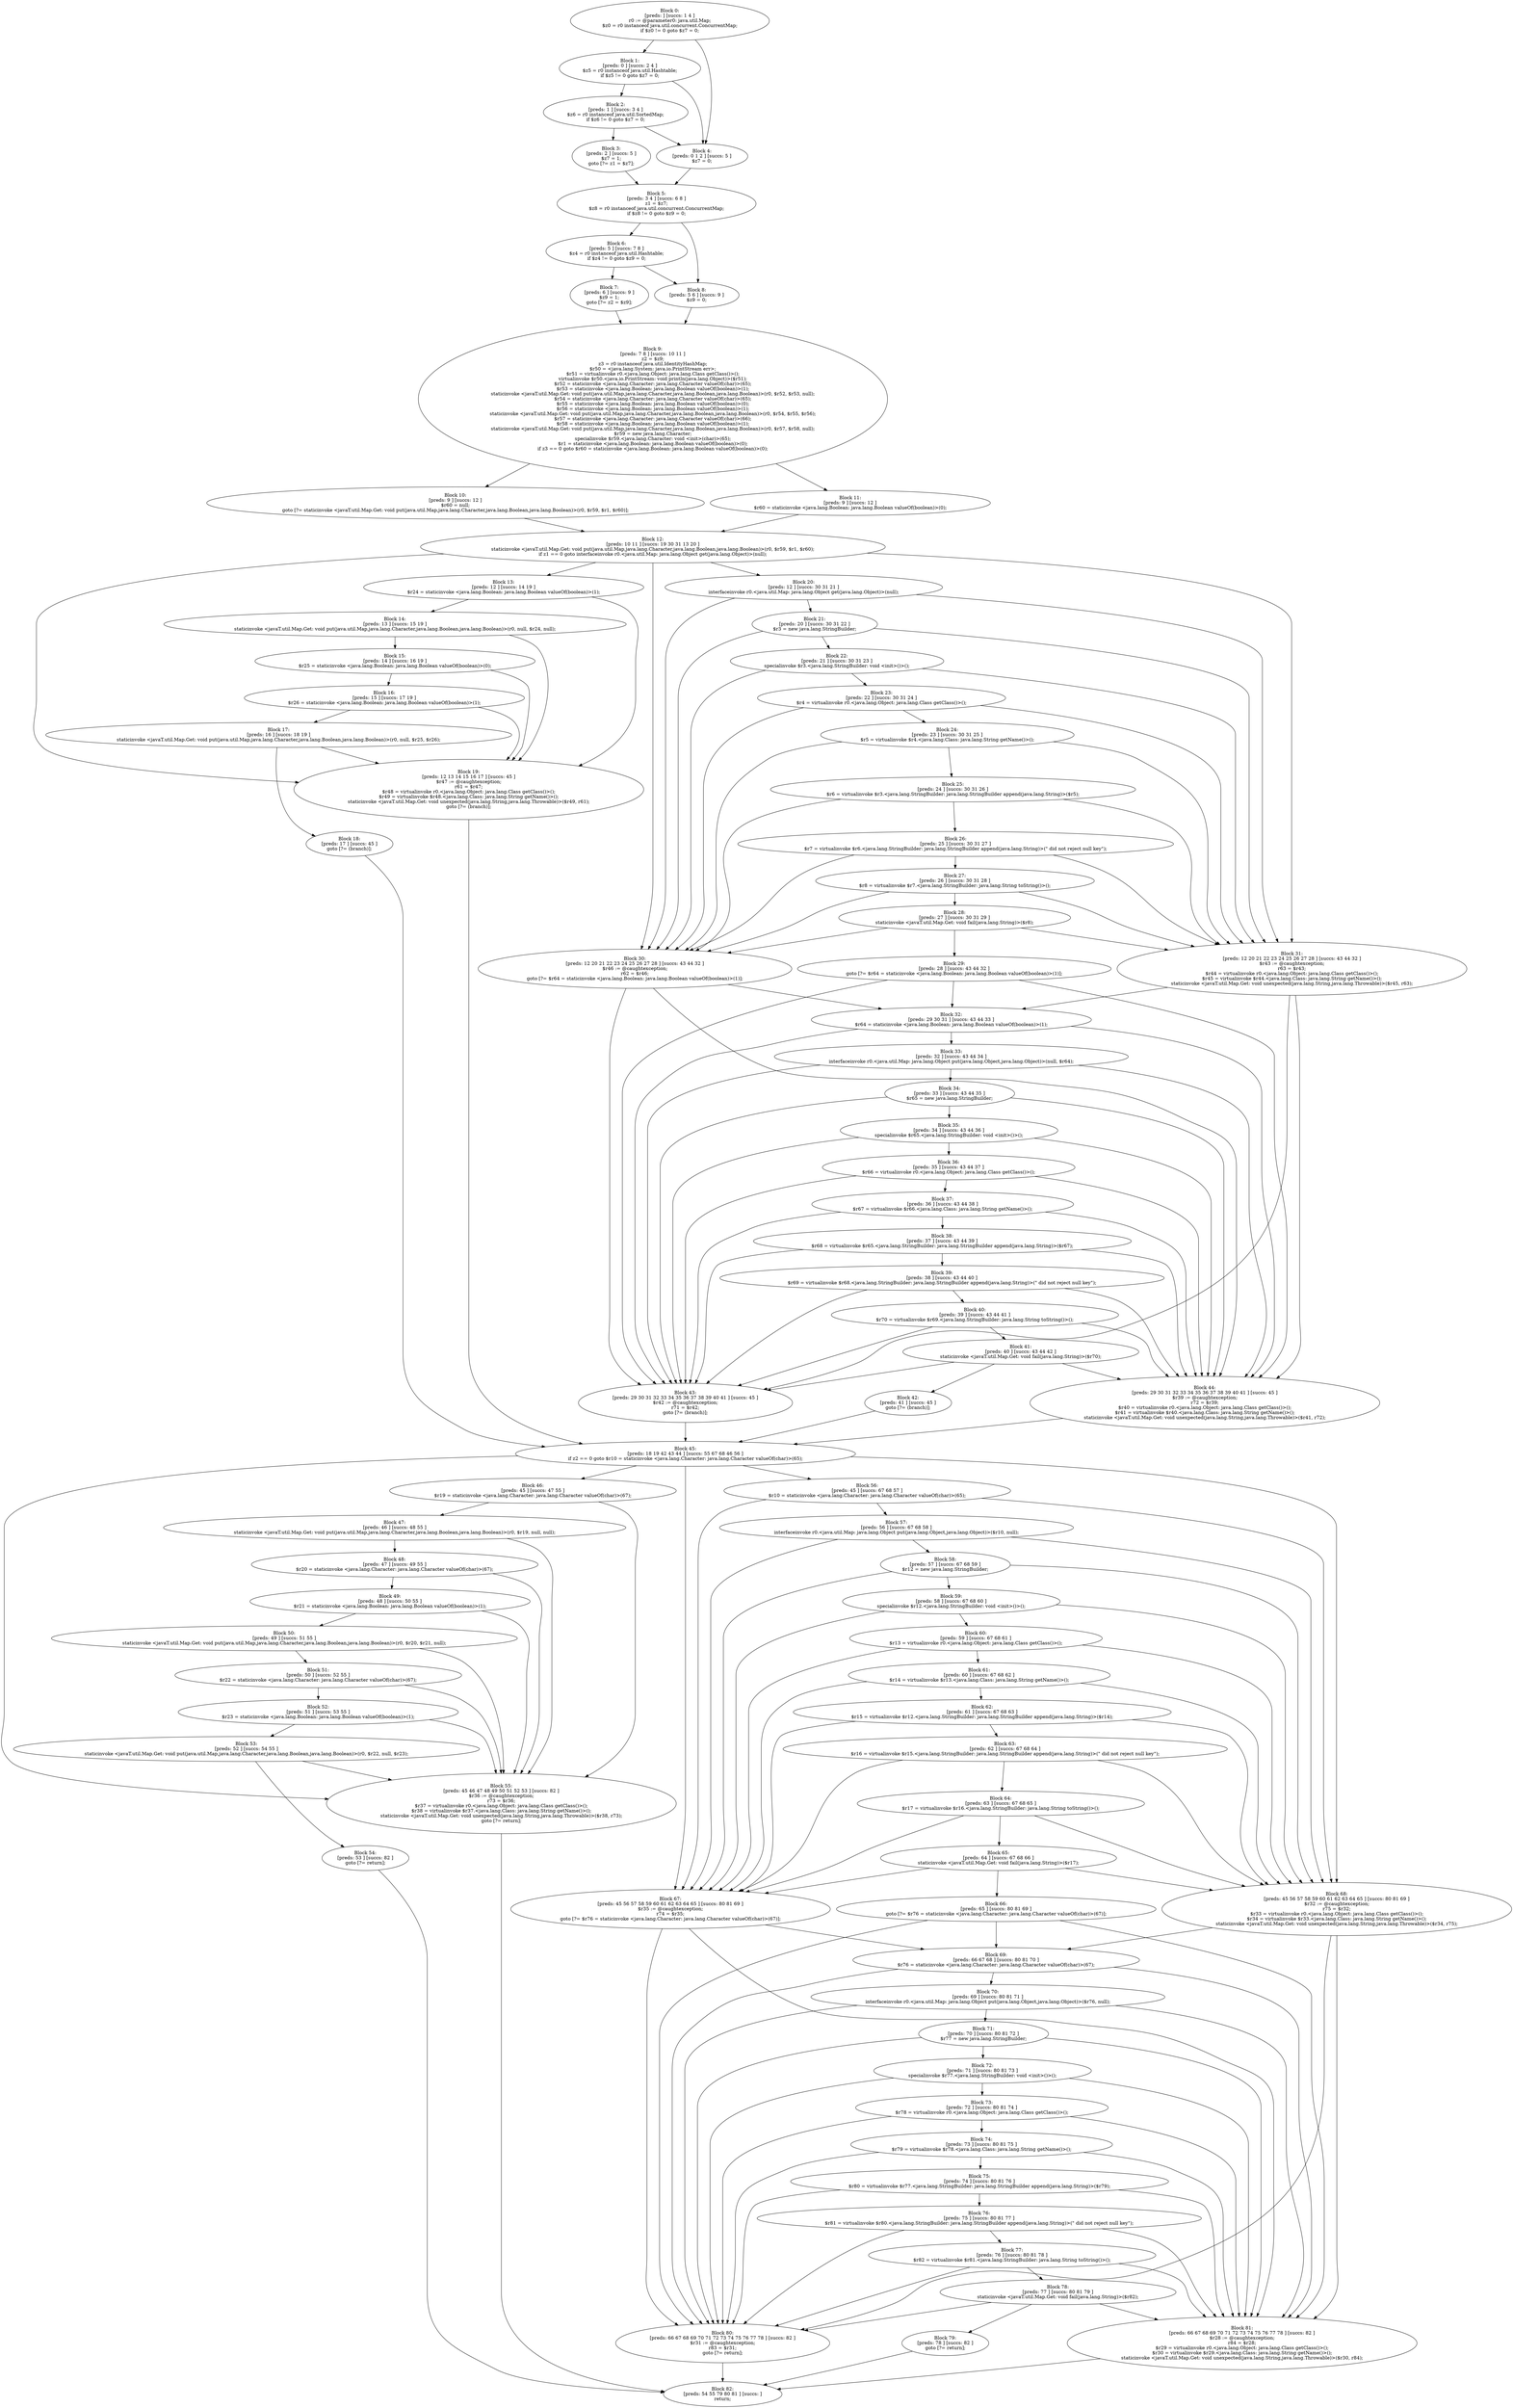 digraph "unitGraph" {
    "Block 0:
[preds: ] [succs: 1 4 ]
r0 := @parameter0: java.util.Map;
$z0 = r0 instanceof java.util.concurrent.ConcurrentMap;
if $z0 != 0 goto $z7 = 0;
"
    "Block 1:
[preds: 0 ] [succs: 2 4 ]
$z5 = r0 instanceof java.util.Hashtable;
if $z5 != 0 goto $z7 = 0;
"
    "Block 2:
[preds: 1 ] [succs: 3 4 ]
$z6 = r0 instanceof java.util.SortedMap;
if $z6 != 0 goto $z7 = 0;
"
    "Block 3:
[preds: 2 ] [succs: 5 ]
$z7 = 1;
goto [?= z1 = $z7];
"
    "Block 4:
[preds: 0 1 2 ] [succs: 5 ]
$z7 = 0;
"
    "Block 5:
[preds: 3 4 ] [succs: 6 8 ]
z1 = $z7;
$z8 = r0 instanceof java.util.concurrent.ConcurrentMap;
if $z8 != 0 goto $z9 = 0;
"
    "Block 6:
[preds: 5 ] [succs: 7 8 ]
$z4 = r0 instanceof java.util.Hashtable;
if $z4 != 0 goto $z9 = 0;
"
    "Block 7:
[preds: 6 ] [succs: 9 ]
$z9 = 1;
goto [?= z2 = $z9];
"
    "Block 8:
[preds: 5 6 ] [succs: 9 ]
$z9 = 0;
"
    "Block 9:
[preds: 7 8 ] [succs: 10 11 ]
z2 = $z9;
z3 = r0 instanceof java.util.IdentityHashMap;
$r50 = <java.lang.System: java.io.PrintStream err>;
$r51 = virtualinvoke r0.<java.lang.Object: java.lang.Class getClass()>();
virtualinvoke $r50.<java.io.PrintStream: void println(java.lang.Object)>($r51);
$r52 = staticinvoke <java.lang.Character: java.lang.Character valueOf(char)>(65);
$r53 = staticinvoke <java.lang.Boolean: java.lang.Boolean valueOf(boolean)>(1);
staticinvoke <javaT.util.Map.Get: void put(java.util.Map,java.lang.Character,java.lang.Boolean,java.lang.Boolean)>(r0, $r52, $r53, null);
$r54 = staticinvoke <java.lang.Character: java.lang.Character valueOf(char)>(65);
$r55 = staticinvoke <java.lang.Boolean: java.lang.Boolean valueOf(boolean)>(0);
$r56 = staticinvoke <java.lang.Boolean: java.lang.Boolean valueOf(boolean)>(1);
staticinvoke <javaT.util.Map.Get: void put(java.util.Map,java.lang.Character,java.lang.Boolean,java.lang.Boolean)>(r0, $r54, $r55, $r56);
$r57 = staticinvoke <java.lang.Character: java.lang.Character valueOf(char)>(66);
$r58 = staticinvoke <java.lang.Boolean: java.lang.Boolean valueOf(boolean)>(1);
staticinvoke <javaT.util.Map.Get: void put(java.util.Map,java.lang.Character,java.lang.Boolean,java.lang.Boolean)>(r0, $r57, $r58, null);
$r59 = new java.lang.Character;
specialinvoke $r59.<java.lang.Character: void <init>(char)>(65);
$r1 = staticinvoke <java.lang.Boolean: java.lang.Boolean valueOf(boolean)>(0);
if z3 == 0 goto $r60 = staticinvoke <java.lang.Boolean: java.lang.Boolean valueOf(boolean)>(0);
"
    "Block 10:
[preds: 9 ] [succs: 12 ]
$r60 = null;
goto [?= staticinvoke <javaT.util.Map.Get: void put(java.util.Map,java.lang.Character,java.lang.Boolean,java.lang.Boolean)>(r0, $r59, $r1, $r60)];
"
    "Block 11:
[preds: 9 ] [succs: 12 ]
$r60 = staticinvoke <java.lang.Boolean: java.lang.Boolean valueOf(boolean)>(0);
"
    "Block 12:
[preds: 10 11 ] [succs: 19 30 31 13 20 ]
staticinvoke <javaT.util.Map.Get: void put(java.util.Map,java.lang.Character,java.lang.Boolean,java.lang.Boolean)>(r0, $r59, $r1, $r60);
if z1 == 0 goto interfaceinvoke r0.<java.util.Map: java.lang.Object get(java.lang.Object)>(null);
"
    "Block 13:
[preds: 12 ] [succs: 14 19 ]
$r24 = staticinvoke <java.lang.Boolean: java.lang.Boolean valueOf(boolean)>(1);
"
    "Block 14:
[preds: 13 ] [succs: 15 19 ]
staticinvoke <javaT.util.Map.Get: void put(java.util.Map,java.lang.Character,java.lang.Boolean,java.lang.Boolean)>(r0, null, $r24, null);
"
    "Block 15:
[preds: 14 ] [succs: 16 19 ]
$r25 = staticinvoke <java.lang.Boolean: java.lang.Boolean valueOf(boolean)>(0);
"
    "Block 16:
[preds: 15 ] [succs: 17 19 ]
$r26 = staticinvoke <java.lang.Boolean: java.lang.Boolean valueOf(boolean)>(1);
"
    "Block 17:
[preds: 16 ] [succs: 18 19 ]
staticinvoke <javaT.util.Map.Get: void put(java.util.Map,java.lang.Character,java.lang.Boolean,java.lang.Boolean)>(r0, null, $r25, $r26);
"
    "Block 18:
[preds: 17 ] [succs: 45 ]
goto [?= (branch)];
"
    "Block 19:
[preds: 12 13 14 15 16 17 ] [succs: 45 ]
$r47 := @caughtexception;
r61 = $r47;
$r48 = virtualinvoke r0.<java.lang.Object: java.lang.Class getClass()>();
$r49 = virtualinvoke $r48.<java.lang.Class: java.lang.String getName()>();
staticinvoke <javaT.util.Map.Get: void unexpected(java.lang.String,java.lang.Throwable)>($r49, r61);
goto [?= (branch)];
"
    "Block 20:
[preds: 12 ] [succs: 30 31 21 ]
interfaceinvoke r0.<java.util.Map: java.lang.Object get(java.lang.Object)>(null);
"
    "Block 21:
[preds: 20 ] [succs: 30 31 22 ]
$r3 = new java.lang.StringBuilder;
"
    "Block 22:
[preds: 21 ] [succs: 30 31 23 ]
specialinvoke $r3.<java.lang.StringBuilder: void <init>()>();
"
    "Block 23:
[preds: 22 ] [succs: 30 31 24 ]
$r4 = virtualinvoke r0.<java.lang.Object: java.lang.Class getClass()>();
"
    "Block 24:
[preds: 23 ] [succs: 30 31 25 ]
$r5 = virtualinvoke $r4.<java.lang.Class: java.lang.String getName()>();
"
    "Block 25:
[preds: 24 ] [succs: 30 31 26 ]
$r6 = virtualinvoke $r3.<java.lang.StringBuilder: java.lang.StringBuilder append(java.lang.String)>($r5);
"
    "Block 26:
[preds: 25 ] [succs: 30 31 27 ]
$r7 = virtualinvoke $r6.<java.lang.StringBuilder: java.lang.StringBuilder append(java.lang.String)>(\" did not reject null key\");
"
    "Block 27:
[preds: 26 ] [succs: 30 31 28 ]
$r8 = virtualinvoke $r7.<java.lang.StringBuilder: java.lang.String toString()>();
"
    "Block 28:
[preds: 27 ] [succs: 30 31 29 ]
staticinvoke <javaT.util.Map.Get: void fail(java.lang.String)>($r8);
"
    "Block 29:
[preds: 28 ] [succs: 43 44 32 ]
goto [?= $r64 = staticinvoke <java.lang.Boolean: java.lang.Boolean valueOf(boolean)>(1)];
"
    "Block 30:
[preds: 12 20 21 22 23 24 25 26 27 28 ] [succs: 43 44 32 ]
$r46 := @caughtexception;
r62 = $r46;
goto [?= $r64 = staticinvoke <java.lang.Boolean: java.lang.Boolean valueOf(boolean)>(1)];
"
    "Block 31:
[preds: 12 20 21 22 23 24 25 26 27 28 ] [succs: 43 44 32 ]
$r43 := @caughtexception;
r63 = $r43;
$r44 = virtualinvoke r0.<java.lang.Object: java.lang.Class getClass()>();
$r45 = virtualinvoke $r44.<java.lang.Class: java.lang.String getName()>();
staticinvoke <javaT.util.Map.Get: void unexpected(java.lang.String,java.lang.Throwable)>($r45, r63);
"
    "Block 32:
[preds: 29 30 31 ] [succs: 43 44 33 ]
$r64 = staticinvoke <java.lang.Boolean: java.lang.Boolean valueOf(boolean)>(1);
"
    "Block 33:
[preds: 32 ] [succs: 43 44 34 ]
interfaceinvoke r0.<java.util.Map: java.lang.Object put(java.lang.Object,java.lang.Object)>(null, $r64);
"
    "Block 34:
[preds: 33 ] [succs: 43 44 35 ]
$r65 = new java.lang.StringBuilder;
"
    "Block 35:
[preds: 34 ] [succs: 43 44 36 ]
specialinvoke $r65.<java.lang.StringBuilder: void <init>()>();
"
    "Block 36:
[preds: 35 ] [succs: 43 44 37 ]
$r66 = virtualinvoke r0.<java.lang.Object: java.lang.Class getClass()>();
"
    "Block 37:
[preds: 36 ] [succs: 43 44 38 ]
$r67 = virtualinvoke $r66.<java.lang.Class: java.lang.String getName()>();
"
    "Block 38:
[preds: 37 ] [succs: 43 44 39 ]
$r68 = virtualinvoke $r65.<java.lang.StringBuilder: java.lang.StringBuilder append(java.lang.String)>($r67);
"
    "Block 39:
[preds: 38 ] [succs: 43 44 40 ]
$r69 = virtualinvoke $r68.<java.lang.StringBuilder: java.lang.StringBuilder append(java.lang.String)>(\" did not reject null key\");
"
    "Block 40:
[preds: 39 ] [succs: 43 44 41 ]
$r70 = virtualinvoke $r69.<java.lang.StringBuilder: java.lang.String toString()>();
"
    "Block 41:
[preds: 40 ] [succs: 43 44 42 ]
staticinvoke <javaT.util.Map.Get: void fail(java.lang.String)>($r70);
"
    "Block 42:
[preds: 41 ] [succs: 45 ]
goto [?= (branch)];
"
    "Block 43:
[preds: 29 30 31 32 33 34 35 36 37 38 39 40 41 ] [succs: 45 ]
$r42 := @caughtexception;
r71 = $r42;
goto [?= (branch)];
"
    "Block 44:
[preds: 29 30 31 32 33 34 35 36 37 38 39 40 41 ] [succs: 45 ]
$r39 := @caughtexception;
r72 = $r39;
$r40 = virtualinvoke r0.<java.lang.Object: java.lang.Class getClass()>();
$r41 = virtualinvoke $r40.<java.lang.Class: java.lang.String getName()>();
staticinvoke <javaT.util.Map.Get: void unexpected(java.lang.String,java.lang.Throwable)>($r41, r72);
"
    "Block 45:
[preds: 18 19 42 43 44 ] [succs: 55 67 68 46 56 ]
if z2 == 0 goto $r10 = staticinvoke <java.lang.Character: java.lang.Character valueOf(char)>(65);
"
    "Block 46:
[preds: 45 ] [succs: 47 55 ]
$r19 = staticinvoke <java.lang.Character: java.lang.Character valueOf(char)>(67);
"
    "Block 47:
[preds: 46 ] [succs: 48 55 ]
staticinvoke <javaT.util.Map.Get: void put(java.util.Map,java.lang.Character,java.lang.Boolean,java.lang.Boolean)>(r0, $r19, null, null);
"
    "Block 48:
[preds: 47 ] [succs: 49 55 ]
$r20 = staticinvoke <java.lang.Character: java.lang.Character valueOf(char)>(67);
"
    "Block 49:
[preds: 48 ] [succs: 50 55 ]
$r21 = staticinvoke <java.lang.Boolean: java.lang.Boolean valueOf(boolean)>(1);
"
    "Block 50:
[preds: 49 ] [succs: 51 55 ]
staticinvoke <javaT.util.Map.Get: void put(java.util.Map,java.lang.Character,java.lang.Boolean,java.lang.Boolean)>(r0, $r20, $r21, null);
"
    "Block 51:
[preds: 50 ] [succs: 52 55 ]
$r22 = staticinvoke <java.lang.Character: java.lang.Character valueOf(char)>(67);
"
    "Block 52:
[preds: 51 ] [succs: 53 55 ]
$r23 = staticinvoke <java.lang.Boolean: java.lang.Boolean valueOf(boolean)>(1);
"
    "Block 53:
[preds: 52 ] [succs: 54 55 ]
staticinvoke <javaT.util.Map.Get: void put(java.util.Map,java.lang.Character,java.lang.Boolean,java.lang.Boolean)>(r0, $r22, null, $r23);
"
    "Block 54:
[preds: 53 ] [succs: 82 ]
goto [?= return];
"
    "Block 55:
[preds: 45 46 47 48 49 50 51 52 53 ] [succs: 82 ]
$r36 := @caughtexception;
r73 = $r36;
$r37 = virtualinvoke r0.<java.lang.Object: java.lang.Class getClass()>();
$r38 = virtualinvoke $r37.<java.lang.Class: java.lang.String getName()>();
staticinvoke <javaT.util.Map.Get: void unexpected(java.lang.String,java.lang.Throwable)>($r38, r73);
goto [?= return];
"
    "Block 56:
[preds: 45 ] [succs: 67 68 57 ]
$r10 = staticinvoke <java.lang.Character: java.lang.Character valueOf(char)>(65);
"
    "Block 57:
[preds: 56 ] [succs: 67 68 58 ]
interfaceinvoke r0.<java.util.Map: java.lang.Object put(java.lang.Object,java.lang.Object)>($r10, null);
"
    "Block 58:
[preds: 57 ] [succs: 67 68 59 ]
$r12 = new java.lang.StringBuilder;
"
    "Block 59:
[preds: 58 ] [succs: 67 68 60 ]
specialinvoke $r12.<java.lang.StringBuilder: void <init>()>();
"
    "Block 60:
[preds: 59 ] [succs: 67 68 61 ]
$r13 = virtualinvoke r0.<java.lang.Object: java.lang.Class getClass()>();
"
    "Block 61:
[preds: 60 ] [succs: 67 68 62 ]
$r14 = virtualinvoke $r13.<java.lang.Class: java.lang.String getName()>();
"
    "Block 62:
[preds: 61 ] [succs: 67 68 63 ]
$r15 = virtualinvoke $r12.<java.lang.StringBuilder: java.lang.StringBuilder append(java.lang.String)>($r14);
"
    "Block 63:
[preds: 62 ] [succs: 67 68 64 ]
$r16 = virtualinvoke $r15.<java.lang.StringBuilder: java.lang.StringBuilder append(java.lang.String)>(\" did not reject null key\");
"
    "Block 64:
[preds: 63 ] [succs: 67 68 65 ]
$r17 = virtualinvoke $r16.<java.lang.StringBuilder: java.lang.String toString()>();
"
    "Block 65:
[preds: 64 ] [succs: 67 68 66 ]
staticinvoke <javaT.util.Map.Get: void fail(java.lang.String)>($r17);
"
    "Block 66:
[preds: 65 ] [succs: 80 81 69 ]
goto [?= $r76 = staticinvoke <java.lang.Character: java.lang.Character valueOf(char)>(67)];
"
    "Block 67:
[preds: 45 56 57 58 59 60 61 62 63 64 65 ] [succs: 80 81 69 ]
$r35 := @caughtexception;
r74 = $r35;
goto [?= $r76 = staticinvoke <java.lang.Character: java.lang.Character valueOf(char)>(67)];
"
    "Block 68:
[preds: 45 56 57 58 59 60 61 62 63 64 65 ] [succs: 80 81 69 ]
$r32 := @caughtexception;
r75 = $r32;
$r33 = virtualinvoke r0.<java.lang.Object: java.lang.Class getClass()>();
$r34 = virtualinvoke $r33.<java.lang.Class: java.lang.String getName()>();
staticinvoke <javaT.util.Map.Get: void unexpected(java.lang.String,java.lang.Throwable)>($r34, r75);
"
    "Block 69:
[preds: 66 67 68 ] [succs: 80 81 70 ]
$r76 = staticinvoke <java.lang.Character: java.lang.Character valueOf(char)>(67);
"
    "Block 70:
[preds: 69 ] [succs: 80 81 71 ]
interfaceinvoke r0.<java.util.Map: java.lang.Object put(java.lang.Object,java.lang.Object)>($r76, null);
"
    "Block 71:
[preds: 70 ] [succs: 80 81 72 ]
$r77 = new java.lang.StringBuilder;
"
    "Block 72:
[preds: 71 ] [succs: 80 81 73 ]
specialinvoke $r77.<java.lang.StringBuilder: void <init>()>();
"
    "Block 73:
[preds: 72 ] [succs: 80 81 74 ]
$r78 = virtualinvoke r0.<java.lang.Object: java.lang.Class getClass()>();
"
    "Block 74:
[preds: 73 ] [succs: 80 81 75 ]
$r79 = virtualinvoke $r78.<java.lang.Class: java.lang.String getName()>();
"
    "Block 75:
[preds: 74 ] [succs: 80 81 76 ]
$r80 = virtualinvoke $r77.<java.lang.StringBuilder: java.lang.StringBuilder append(java.lang.String)>($r79);
"
    "Block 76:
[preds: 75 ] [succs: 80 81 77 ]
$r81 = virtualinvoke $r80.<java.lang.StringBuilder: java.lang.StringBuilder append(java.lang.String)>(\" did not reject null key\");
"
    "Block 77:
[preds: 76 ] [succs: 80 81 78 ]
$r82 = virtualinvoke $r81.<java.lang.StringBuilder: java.lang.String toString()>();
"
    "Block 78:
[preds: 77 ] [succs: 80 81 79 ]
staticinvoke <javaT.util.Map.Get: void fail(java.lang.String)>($r82);
"
    "Block 79:
[preds: 78 ] [succs: 82 ]
goto [?= return];
"
    "Block 80:
[preds: 66 67 68 69 70 71 72 73 74 75 76 77 78 ] [succs: 82 ]
$r31 := @caughtexception;
r83 = $r31;
goto [?= return];
"
    "Block 81:
[preds: 66 67 68 69 70 71 72 73 74 75 76 77 78 ] [succs: 82 ]
$r28 := @caughtexception;
r84 = $r28;
$r29 = virtualinvoke r0.<java.lang.Object: java.lang.Class getClass()>();
$r30 = virtualinvoke $r29.<java.lang.Class: java.lang.String getName()>();
staticinvoke <javaT.util.Map.Get: void unexpected(java.lang.String,java.lang.Throwable)>($r30, r84);
"
    "Block 82:
[preds: 54 55 79 80 81 ] [succs: ]
return;
"
    "Block 0:
[preds: ] [succs: 1 4 ]
r0 := @parameter0: java.util.Map;
$z0 = r0 instanceof java.util.concurrent.ConcurrentMap;
if $z0 != 0 goto $z7 = 0;
"->"Block 1:
[preds: 0 ] [succs: 2 4 ]
$z5 = r0 instanceof java.util.Hashtable;
if $z5 != 0 goto $z7 = 0;
";
    "Block 0:
[preds: ] [succs: 1 4 ]
r0 := @parameter0: java.util.Map;
$z0 = r0 instanceof java.util.concurrent.ConcurrentMap;
if $z0 != 0 goto $z7 = 0;
"->"Block 4:
[preds: 0 1 2 ] [succs: 5 ]
$z7 = 0;
";
    "Block 1:
[preds: 0 ] [succs: 2 4 ]
$z5 = r0 instanceof java.util.Hashtable;
if $z5 != 0 goto $z7 = 0;
"->"Block 2:
[preds: 1 ] [succs: 3 4 ]
$z6 = r0 instanceof java.util.SortedMap;
if $z6 != 0 goto $z7 = 0;
";
    "Block 1:
[preds: 0 ] [succs: 2 4 ]
$z5 = r0 instanceof java.util.Hashtable;
if $z5 != 0 goto $z7 = 0;
"->"Block 4:
[preds: 0 1 2 ] [succs: 5 ]
$z7 = 0;
";
    "Block 2:
[preds: 1 ] [succs: 3 4 ]
$z6 = r0 instanceof java.util.SortedMap;
if $z6 != 0 goto $z7 = 0;
"->"Block 3:
[preds: 2 ] [succs: 5 ]
$z7 = 1;
goto [?= z1 = $z7];
";
    "Block 2:
[preds: 1 ] [succs: 3 4 ]
$z6 = r0 instanceof java.util.SortedMap;
if $z6 != 0 goto $z7 = 0;
"->"Block 4:
[preds: 0 1 2 ] [succs: 5 ]
$z7 = 0;
";
    "Block 3:
[preds: 2 ] [succs: 5 ]
$z7 = 1;
goto [?= z1 = $z7];
"->"Block 5:
[preds: 3 4 ] [succs: 6 8 ]
z1 = $z7;
$z8 = r0 instanceof java.util.concurrent.ConcurrentMap;
if $z8 != 0 goto $z9 = 0;
";
    "Block 4:
[preds: 0 1 2 ] [succs: 5 ]
$z7 = 0;
"->"Block 5:
[preds: 3 4 ] [succs: 6 8 ]
z1 = $z7;
$z8 = r0 instanceof java.util.concurrent.ConcurrentMap;
if $z8 != 0 goto $z9 = 0;
";
    "Block 5:
[preds: 3 4 ] [succs: 6 8 ]
z1 = $z7;
$z8 = r0 instanceof java.util.concurrent.ConcurrentMap;
if $z8 != 0 goto $z9 = 0;
"->"Block 6:
[preds: 5 ] [succs: 7 8 ]
$z4 = r0 instanceof java.util.Hashtable;
if $z4 != 0 goto $z9 = 0;
";
    "Block 5:
[preds: 3 4 ] [succs: 6 8 ]
z1 = $z7;
$z8 = r0 instanceof java.util.concurrent.ConcurrentMap;
if $z8 != 0 goto $z9 = 0;
"->"Block 8:
[preds: 5 6 ] [succs: 9 ]
$z9 = 0;
";
    "Block 6:
[preds: 5 ] [succs: 7 8 ]
$z4 = r0 instanceof java.util.Hashtable;
if $z4 != 0 goto $z9 = 0;
"->"Block 7:
[preds: 6 ] [succs: 9 ]
$z9 = 1;
goto [?= z2 = $z9];
";
    "Block 6:
[preds: 5 ] [succs: 7 8 ]
$z4 = r0 instanceof java.util.Hashtable;
if $z4 != 0 goto $z9 = 0;
"->"Block 8:
[preds: 5 6 ] [succs: 9 ]
$z9 = 0;
";
    "Block 7:
[preds: 6 ] [succs: 9 ]
$z9 = 1;
goto [?= z2 = $z9];
"->"Block 9:
[preds: 7 8 ] [succs: 10 11 ]
z2 = $z9;
z3 = r0 instanceof java.util.IdentityHashMap;
$r50 = <java.lang.System: java.io.PrintStream err>;
$r51 = virtualinvoke r0.<java.lang.Object: java.lang.Class getClass()>();
virtualinvoke $r50.<java.io.PrintStream: void println(java.lang.Object)>($r51);
$r52 = staticinvoke <java.lang.Character: java.lang.Character valueOf(char)>(65);
$r53 = staticinvoke <java.lang.Boolean: java.lang.Boolean valueOf(boolean)>(1);
staticinvoke <javaT.util.Map.Get: void put(java.util.Map,java.lang.Character,java.lang.Boolean,java.lang.Boolean)>(r0, $r52, $r53, null);
$r54 = staticinvoke <java.lang.Character: java.lang.Character valueOf(char)>(65);
$r55 = staticinvoke <java.lang.Boolean: java.lang.Boolean valueOf(boolean)>(0);
$r56 = staticinvoke <java.lang.Boolean: java.lang.Boolean valueOf(boolean)>(1);
staticinvoke <javaT.util.Map.Get: void put(java.util.Map,java.lang.Character,java.lang.Boolean,java.lang.Boolean)>(r0, $r54, $r55, $r56);
$r57 = staticinvoke <java.lang.Character: java.lang.Character valueOf(char)>(66);
$r58 = staticinvoke <java.lang.Boolean: java.lang.Boolean valueOf(boolean)>(1);
staticinvoke <javaT.util.Map.Get: void put(java.util.Map,java.lang.Character,java.lang.Boolean,java.lang.Boolean)>(r0, $r57, $r58, null);
$r59 = new java.lang.Character;
specialinvoke $r59.<java.lang.Character: void <init>(char)>(65);
$r1 = staticinvoke <java.lang.Boolean: java.lang.Boolean valueOf(boolean)>(0);
if z3 == 0 goto $r60 = staticinvoke <java.lang.Boolean: java.lang.Boolean valueOf(boolean)>(0);
";
    "Block 8:
[preds: 5 6 ] [succs: 9 ]
$z9 = 0;
"->"Block 9:
[preds: 7 8 ] [succs: 10 11 ]
z2 = $z9;
z3 = r0 instanceof java.util.IdentityHashMap;
$r50 = <java.lang.System: java.io.PrintStream err>;
$r51 = virtualinvoke r0.<java.lang.Object: java.lang.Class getClass()>();
virtualinvoke $r50.<java.io.PrintStream: void println(java.lang.Object)>($r51);
$r52 = staticinvoke <java.lang.Character: java.lang.Character valueOf(char)>(65);
$r53 = staticinvoke <java.lang.Boolean: java.lang.Boolean valueOf(boolean)>(1);
staticinvoke <javaT.util.Map.Get: void put(java.util.Map,java.lang.Character,java.lang.Boolean,java.lang.Boolean)>(r0, $r52, $r53, null);
$r54 = staticinvoke <java.lang.Character: java.lang.Character valueOf(char)>(65);
$r55 = staticinvoke <java.lang.Boolean: java.lang.Boolean valueOf(boolean)>(0);
$r56 = staticinvoke <java.lang.Boolean: java.lang.Boolean valueOf(boolean)>(1);
staticinvoke <javaT.util.Map.Get: void put(java.util.Map,java.lang.Character,java.lang.Boolean,java.lang.Boolean)>(r0, $r54, $r55, $r56);
$r57 = staticinvoke <java.lang.Character: java.lang.Character valueOf(char)>(66);
$r58 = staticinvoke <java.lang.Boolean: java.lang.Boolean valueOf(boolean)>(1);
staticinvoke <javaT.util.Map.Get: void put(java.util.Map,java.lang.Character,java.lang.Boolean,java.lang.Boolean)>(r0, $r57, $r58, null);
$r59 = new java.lang.Character;
specialinvoke $r59.<java.lang.Character: void <init>(char)>(65);
$r1 = staticinvoke <java.lang.Boolean: java.lang.Boolean valueOf(boolean)>(0);
if z3 == 0 goto $r60 = staticinvoke <java.lang.Boolean: java.lang.Boolean valueOf(boolean)>(0);
";
    "Block 9:
[preds: 7 8 ] [succs: 10 11 ]
z2 = $z9;
z3 = r0 instanceof java.util.IdentityHashMap;
$r50 = <java.lang.System: java.io.PrintStream err>;
$r51 = virtualinvoke r0.<java.lang.Object: java.lang.Class getClass()>();
virtualinvoke $r50.<java.io.PrintStream: void println(java.lang.Object)>($r51);
$r52 = staticinvoke <java.lang.Character: java.lang.Character valueOf(char)>(65);
$r53 = staticinvoke <java.lang.Boolean: java.lang.Boolean valueOf(boolean)>(1);
staticinvoke <javaT.util.Map.Get: void put(java.util.Map,java.lang.Character,java.lang.Boolean,java.lang.Boolean)>(r0, $r52, $r53, null);
$r54 = staticinvoke <java.lang.Character: java.lang.Character valueOf(char)>(65);
$r55 = staticinvoke <java.lang.Boolean: java.lang.Boolean valueOf(boolean)>(0);
$r56 = staticinvoke <java.lang.Boolean: java.lang.Boolean valueOf(boolean)>(1);
staticinvoke <javaT.util.Map.Get: void put(java.util.Map,java.lang.Character,java.lang.Boolean,java.lang.Boolean)>(r0, $r54, $r55, $r56);
$r57 = staticinvoke <java.lang.Character: java.lang.Character valueOf(char)>(66);
$r58 = staticinvoke <java.lang.Boolean: java.lang.Boolean valueOf(boolean)>(1);
staticinvoke <javaT.util.Map.Get: void put(java.util.Map,java.lang.Character,java.lang.Boolean,java.lang.Boolean)>(r0, $r57, $r58, null);
$r59 = new java.lang.Character;
specialinvoke $r59.<java.lang.Character: void <init>(char)>(65);
$r1 = staticinvoke <java.lang.Boolean: java.lang.Boolean valueOf(boolean)>(0);
if z3 == 0 goto $r60 = staticinvoke <java.lang.Boolean: java.lang.Boolean valueOf(boolean)>(0);
"->"Block 10:
[preds: 9 ] [succs: 12 ]
$r60 = null;
goto [?= staticinvoke <javaT.util.Map.Get: void put(java.util.Map,java.lang.Character,java.lang.Boolean,java.lang.Boolean)>(r0, $r59, $r1, $r60)];
";
    "Block 9:
[preds: 7 8 ] [succs: 10 11 ]
z2 = $z9;
z3 = r0 instanceof java.util.IdentityHashMap;
$r50 = <java.lang.System: java.io.PrintStream err>;
$r51 = virtualinvoke r0.<java.lang.Object: java.lang.Class getClass()>();
virtualinvoke $r50.<java.io.PrintStream: void println(java.lang.Object)>($r51);
$r52 = staticinvoke <java.lang.Character: java.lang.Character valueOf(char)>(65);
$r53 = staticinvoke <java.lang.Boolean: java.lang.Boolean valueOf(boolean)>(1);
staticinvoke <javaT.util.Map.Get: void put(java.util.Map,java.lang.Character,java.lang.Boolean,java.lang.Boolean)>(r0, $r52, $r53, null);
$r54 = staticinvoke <java.lang.Character: java.lang.Character valueOf(char)>(65);
$r55 = staticinvoke <java.lang.Boolean: java.lang.Boolean valueOf(boolean)>(0);
$r56 = staticinvoke <java.lang.Boolean: java.lang.Boolean valueOf(boolean)>(1);
staticinvoke <javaT.util.Map.Get: void put(java.util.Map,java.lang.Character,java.lang.Boolean,java.lang.Boolean)>(r0, $r54, $r55, $r56);
$r57 = staticinvoke <java.lang.Character: java.lang.Character valueOf(char)>(66);
$r58 = staticinvoke <java.lang.Boolean: java.lang.Boolean valueOf(boolean)>(1);
staticinvoke <javaT.util.Map.Get: void put(java.util.Map,java.lang.Character,java.lang.Boolean,java.lang.Boolean)>(r0, $r57, $r58, null);
$r59 = new java.lang.Character;
specialinvoke $r59.<java.lang.Character: void <init>(char)>(65);
$r1 = staticinvoke <java.lang.Boolean: java.lang.Boolean valueOf(boolean)>(0);
if z3 == 0 goto $r60 = staticinvoke <java.lang.Boolean: java.lang.Boolean valueOf(boolean)>(0);
"->"Block 11:
[preds: 9 ] [succs: 12 ]
$r60 = staticinvoke <java.lang.Boolean: java.lang.Boolean valueOf(boolean)>(0);
";
    "Block 10:
[preds: 9 ] [succs: 12 ]
$r60 = null;
goto [?= staticinvoke <javaT.util.Map.Get: void put(java.util.Map,java.lang.Character,java.lang.Boolean,java.lang.Boolean)>(r0, $r59, $r1, $r60)];
"->"Block 12:
[preds: 10 11 ] [succs: 19 30 31 13 20 ]
staticinvoke <javaT.util.Map.Get: void put(java.util.Map,java.lang.Character,java.lang.Boolean,java.lang.Boolean)>(r0, $r59, $r1, $r60);
if z1 == 0 goto interfaceinvoke r0.<java.util.Map: java.lang.Object get(java.lang.Object)>(null);
";
    "Block 11:
[preds: 9 ] [succs: 12 ]
$r60 = staticinvoke <java.lang.Boolean: java.lang.Boolean valueOf(boolean)>(0);
"->"Block 12:
[preds: 10 11 ] [succs: 19 30 31 13 20 ]
staticinvoke <javaT.util.Map.Get: void put(java.util.Map,java.lang.Character,java.lang.Boolean,java.lang.Boolean)>(r0, $r59, $r1, $r60);
if z1 == 0 goto interfaceinvoke r0.<java.util.Map: java.lang.Object get(java.lang.Object)>(null);
";
    "Block 12:
[preds: 10 11 ] [succs: 19 30 31 13 20 ]
staticinvoke <javaT.util.Map.Get: void put(java.util.Map,java.lang.Character,java.lang.Boolean,java.lang.Boolean)>(r0, $r59, $r1, $r60);
if z1 == 0 goto interfaceinvoke r0.<java.util.Map: java.lang.Object get(java.lang.Object)>(null);
"->"Block 19:
[preds: 12 13 14 15 16 17 ] [succs: 45 ]
$r47 := @caughtexception;
r61 = $r47;
$r48 = virtualinvoke r0.<java.lang.Object: java.lang.Class getClass()>();
$r49 = virtualinvoke $r48.<java.lang.Class: java.lang.String getName()>();
staticinvoke <javaT.util.Map.Get: void unexpected(java.lang.String,java.lang.Throwable)>($r49, r61);
goto [?= (branch)];
";
    "Block 12:
[preds: 10 11 ] [succs: 19 30 31 13 20 ]
staticinvoke <javaT.util.Map.Get: void put(java.util.Map,java.lang.Character,java.lang.Boolean,java.lang.Boolean)>(r0, $r59, $r1, $r60);
if z1 == 0 goto interfaceinvoke r0.<java.util.Map: java.lang.Object get(java.lang.Object)>(null);
"->"Block 30:
[preds: 12 20 21 22 23 24 25 26 27 28 ] [succs: 43 44 32 ]
$r46 := @caughtexception;
r62 = $r46;
goto [?= $r64 = staticinvoke <java.lang.Boolean: java.lang.Boolean valueOf(boolean)>(1)];
";
    "Block 12:
[preds: 10 11 ] [succs: 19 30 31 13 20 ]
staticinvoke <javaT.util.Map.Get: void put(java.util.Map,java.lang.Character,java.lang.Boolean,java.lang.Boolean)>(r0, $r59, $r1, $r60);
if z1 == 0 goto interfaceinvoke r0.<java.util.Map: java.lang.Object get(java.lang.Object)>(null);
"->"Block 31:
[preds: 12 20 21 22 23 24 25 26 27 28 ] [succs: 43 44 32 ]
$r43 := @caughtexception;
r63 = $r43;
$r44 = virtualinvoke r0.<java.lang.Object: java.lang.Class getClass()>();
$r45 = virtualinvoke $r44.<java.lang.Class: java.lang.String getName()>();
staticinvoke <javaT.util.Map.Get: void unexpected(java.lang.String,java.lang.Throwable)>($r45, r63);
";
    "Block 12:
[preds: 10 11 ] [succs: 19 30 31 13 20 ]
staticinvoke <javaT.util.Map.Get: void put(java.util.Map,java.lang.Character,java.lang.Boolean,java.lang.Boolean)>(r0, $r59, $r1, $r60);
if z1 == 0 goto interfaceinvoke r0.<java.util.Map: java.lang.Object get(java.lang.Object)>(null);
"->"Block 13:
[preds: 12 ] [succs: 14 19 ]
$r24 = staticinvoke <java.lang.Boolean: java.lang.Boolean valueOf(boolean)>(1);
";
    "Block 12:
[preds: 10 11 ] [succs: 19 30 31 13 20 ]
staticinvoke <javaT.util.Map.Get: void put(java.util.Map,java.lang.Character,java.lang.Boolean,java.lang.Boolean)>(r0, $r59, $r1, $r60);
if z1 == 0 goto interfaceinvoke r0.<java.util.Map: java.lang.Object get(java.lang.Object)>(null);
"->"Block 20:
[preds: 12 ] [succs: 30 31 21 ]
interfaceinvoke r0.<java.util.Map: java.lang.Object get(java.lang.Object)>(null);
";
    "Block 13:
[preds: 12 ] [succs: 14 19 ]
$r24 = staticinvoke <java.lang.Boolean: java.lang.Boolean valueOf(boolean)>(1);
"->"Block 14:
[preds: 13 ] [succs: 15 19 ]
staticinvoke <javaT.util.Map.Get: void put(java.util.Map,java.lang.Character,java.lang.Boolean,java.lang.Boolean)>(r0, null, $r24, null);
";
    "Block 13:
[preds: 12 ] [succs: 14 19 ]
$r24 = staticinvoke <java.lang.Boolean: java.lang.Boolean valueOf(boolean)>(1);
"->"Block 19:
[preds: 12 13 14 15 16 17 ] [succs: 45 ]
$r47 := @caughtexception;
r61 = $r47;
$r48 = virtualinvoke r0.<java.lang.Object: java.lang.Class getClass()>();
$r49 = virtualinvoke $r48.<java.lang.Class: java.lang.String getName()>();
staticinvoke <javaT.util.Map.Get: void unexpected(java.lang.String,java.lang.Throwable)>($r49, r61);
goto [?= (branch)];
";
    "Block 14:
[preds: 13 ] [succs: 15 19 ]
staticinvoke <javaT.util.Map.Get: void put(java.util.Map,java.lang.Character,java.lang.Boolean,java.lang.Boolean)>(r0, null, $r24, null);
"->"Block 15:
[preds: 14 ] [succs: 16 19 ]
$r25 = staticinvoke <java.lang.Boolean: java.lang.Boolean valueOf(boolean)>(0);
";
    "Block 14:
[preds: 13 ] [succs: 15 19 ]
staticinvoke <javaT.util.Map.Get: void put(java.util.Map,java.lang.Character,java.lang.Boolean,java.lang.Boolean)>(r0, null, $r24, null);
"->"Block 19:
[preds: 12 13 14 15 16 17 ] [succs: 45 ]
$r47 := @caughtexception;
r61 = $r47;
$r48 = virtualinvoke r0.<java.lang.Object: java.lang.Class getClass()>();
$r49 = virtualinvoke $r48.<java.lang.Class: java.lang.String getName()>();
staticinvoke <javaT.util.Map.Get: void unexpected(java.lang.String,java.lang.Throwable)>($r49, r61);
goto [?= (branch)];
";
    "Block 15:
[preds: 14 ] [succs: 16 19 ]
$r25 = staticinvoke <java.lang.Boolean: java.lang.Boolean valueOf(boolean)>(0);
"->"Block 16:
[preds: 15 ] [succs: 17 19 ]
$r26 = staticinvoke <java.lang.Boolean: java.lang.Boolean valueOf(boolean)>(1);
";
    "Block 15:
[preds: 14 ] [succs: 16 19 ]
$r25 = staticinvoke <java.lang.Boolean: java.lang.Boolean valueOf(boolean)>(0);
"->"Block 19:
[preds: 12 13 14 15 16 17 ] [succs: 45 ]
$r47 := @caughtexception;
r61 = $r47;
$r48 = virtualinvoke r0.<java.lang.Object: java.lang.Class getClass()>();
$r49 = virtualinvoke $r48.<java.lang.Class: java.lang.String getName()>();
staticinvoke <javaT.util.Map.Get: void unexpected(java.lang.String,java.lang.Throwable)>($r49, r61);
goto [?= (branch)];
";
    "Block 16:
[preds: 15 ] [succs: 17 19 ]
$r26 = staticinvoke <java.lang.Boolean: java.lang.Boolean valueOf(boolean)>(1);
"->"Block 17:
[preds: 16 ] [succs: 18 19 ]
staticinvoke <javaT.util.Map.Get: void put(java.util.Map,java.lang.Character,java.lang.Boolean,java.lang.Boolean)>(r0, null, $r25, $r26);
";
    "Block 16:
[preds: 15 ] [succs: 17 19 ]
$r26 = staticinvoke <java.lang.Boolean: java.lang.Boolean valueOf(boolean)>(1);
"->"Block 19:
[preds: 12 13 14 15 16 17 ] [succs: 45 ]
$r47 := @caughtexception;
r61 = $r47;
$r48 = virtualinvoke r0.<java.lang.Object: java.lang.Class getClass()>();
$r49 = virtualinvoke $r48.<java.lang.Class: java.lang.String getName()>();
staticinvoke <javaT.util.Map.Get: void unexpected(java.lang.String,java.lang.Throwable)>($r49, r61);
goto [?= (branch)];
";
    "Block 17:
[preds: 16 ] [succs: 18 19 ]
staticinvoke <javaT.util.Map.Get: void put(java.util.Map,java.lang.Character,java.lang.Boolean,java.lang.Boolean)>(r0, null, $r25, $r26);
"->"Block 18:
[preds: 17 ] [succs: 45 ]
goto [?= (branch)];
";
    "Block 17:
[preds: 16 ] [succs: 18 19 ]
staticinvoke <javaT.util.Map.Get: void put(java.util.Map,java.lang.Character,java.lang.Boolean,java.lang.Boolean)>(r0, null, $r25, $r26);
"->"Block 19:
[preds: 12 13 14 15 16 17 ] [succs: 45 ]
$r47 := @caughtexception;
r61 = $r47;
$r48 = virtualinvoke r0.<java.lang.Object: java.lang.Class getClass()>();
$r49 = virtualinvoke $r48.<java.lang.Class: java.lang.String getName()>();
staticinvoke <javaT.util.Map.Get: void unexpected(java.lang.String,java.lang.Throwable)>($r49, r61);
goto [?= (branch)];
";
    "Block 18:
[preds: 17 ] [succs: 45 ]
goto [?= (branch)];
"->"Block 45:
[preds: 18 19 42 43 44 ] [succs: 55 67 68 46 56 ]
if z2 == 0 goto $r10 = staticinvoke <java.lang.Character: java.lang.Character valueOf(char)>(65);
";
    "Block 19:
[preds: 12 13 14 15 16 17 ] [succs: 45 ]
$r47 := @caughtexception;
r61 = $r47;
$r48 = virtualinvoke r0.<java.lang.Object: java.lang.Class getClass()>();
$r49 = virtualinvoke $r48.<java.lang.Class: java.lang.String getName()>();
staticinvoke <javaT.util.Map.Get: void unexpected(java.lang.String,java.lang.Throwable)>($r49, r61);
goto [?= (branch)];
"->"Block 45:
[preds: 18 19 42 43 44 ] [succs: 55 67 68 46 56 ]
if z2 == 0 goto $r10 = staticinvoke <java.lang.Character: java.lang.Character valueOf(char)>(65);
";
    "Block 20:
[preds: 12 ] [succs: 30 31 21 ]
interfaceinvoke r0.<java.util.Map: java.lang.Object get(java.lang.Object)>(null);
"->"Block 30:
[preds: 12 20 21 22 23 24 25 26 27 28 ] [succs: 43 44 32 ]
$r46 := @caughtexception;
r62 = $r46;
goto [?= $r64 = staticinvoke <java.lang.Boolean: java.lang.Boolean valueOf(boolean)>(1)];
";
    "Block 20:
[preds: 12 ] [succs: 30 31 21 ]
interfaceinvoke r0.<java.util.Map: java.lang.Object get(java.lang.Object)>(null);
"->"Block 31:
[preds: 12 20 21 22 23 24 25 26 27 28 ] [succs: 43 44 32 ]
$r43 := @caughtexception;
r63 = $r43;
$r44 = virtualinvoke r0.<java.lang.Object: java.lang.Class getClass()>();
$r45 = virtualinvoke $r44.<java.lang.Class: java.lang.String getName()>();
staticinvoke <javaT.util.Map.Get: void unexpected(java.lang.String,java.lang.Throwable)>($r45, r63);
";
    "Block 20:
[preds: 12 ] [succs: 30 31 21 ]
interfaceinvoke r0.<java.util.Map: java.lang.Object get(java.lang.Object)>(null);
"->"Block 21:
[preds: 20 ] [succs: 30 31 22 ]
$r3 = new java.lang.StringBuilder;
";
    "Block 21:
[preds: 20 ] [succs: 30 31 22 ]
$r3 = new java.lang.StringBuilder;
"->"Block 30:
[preds: 12 20 21 22 23 24 25 26 27 28 ] [succs: 43 44 32 ]
$r46 := @caughtexception;
r62 = $r46;
goto [?= $r64 = staticinvoke <java.lang.Boolean: java.lang.Boolean valueOf(boolean)>(1)];
";
    "Block 21:
[preds: 20 ] [succs: 30 31 22 ]
$r3 = new java.lang.StringBuilder;
"->"Block 31:
[preds: 12 20 21 22 23 24 25 26 27 28 ] [succs: 43 44 32 ]
$r43 := @caughtexception;
r63 = $r43;
$r44 = virtualinvoke r0.<java.lang.Object: java.lang.Class getClass()>();
$r45 = virtualinvoke $r44.<java.lang.Class: java.lang.String getName()>();
staticinvoke <javaT.util.Map.Get: void unexpected(java.lang.String,java.lang.Throwable)>($r45, r63);
";
    "Block 21:
[preds: 20 ] [succs: 30 31 22 ]
$r3 = new java.lang.StringBuilder;
"->"Block 22:
[preds: 21 ] [succs: 30 31 23 ]
specialinvoke $r3.<java.lang.StringBuilder: void <init>()>();
";
    "Block 22:
[preds: 21 ] [succs: 30 31 23 ]
specialinvoke $r3.<java.lang.StringBuilder: void <init>()>();
"->"Block 30:
[preds: 12 20 21 22 23 24 25 26 27 28 ] [succs: 43 44 32 ]
$r46 := @caughtexception;
r62 = $r46;
goto [?= $r64 = staticinvoke <java.lang.Boolean: java.lang.Boolean valueOf(boolean)>(1)];
";
    "Block 22:
[preds: 21 ] [succs: 30 31 23 ]
specialinvoke $r3.<java.lang.StringBuilder: void <init>()>();
"->"Block 31:
[preds: 12 20 21 22 23 24 25 26 27 28 ] [succs: 43 44 32 ]
$r43 := @caughtexception;
r63 = $r43;
$r44 = virtualinvoke r0.<java.lang.Object: java.lang.Class getClass()>();
$r45 = virtualinvoke $r44.<java.lang.Class: java.lang.String getName()>();
staticinvoke <javaT.util.Map.Get: void unexpected(java.lang.String,java.lang.Throwable)>($r45, r63);
";
    "Block 22:
[preds: 21 ] [succs: 30 31 23 ]
specialinvoke $r3.<java.lang.StringBuilder: void <init>()>();
"->"Block 23:
[preds: 22 ] [succs: 30 31 24 ]
$r4 = virtualinvoke r0.<java.lang.Object: java.lang.Class getClass()>();
";
    "Block 23:
[preds: 22 ] [succs: 30 31 24 ]
$r4 = virtualinvoke r0.<java.lang.Object: java.lang.Class getClass()>();
"->"Block 30:
[preds: 12 20 21 22 23 24 25 26 27 28 ] [succs: 43 44 32 ]
$r46 := @caughtexception;
r62 = $r46;
goto [?= $r64 = staticinvoke <java.lang.Boolean: java.lang.Boolean valueOf(boolean)>(1)];
";
    "Block 23:
[preds: 22 ] [succs: 30 31 24 ]
$r4 = virtualinvoke r0.<java.lang.Object: java.lang.Class getClass()>();
"->"Block 31:
[preds: 12 20 21 22 23 24 25 26 27 28 ] [succs: 43 44 32 ]
$r43 := @caughtexception;
r63 = $r43;
$r44 = virtualinvoke r0.<java.lang.Object: java.lang.Class getClass()>();
$r45 = virtualinvoke $r44.<java.lang.Class: java.lang.String getName()>();
staticinvoke <javaT.util.Map.Get: void unexpected(java.lang.String,java.lang.Throwable)>($r45, r63);
";
    "Block 23:
[preds: 22 ] [succs: 30 31 24 ]
$r4 = virtualinvoke r0.<java.lang.Object: java.lang.Class getClass()>();
"->"Block 24:
[preds: 23 ] [succs: 30 31 25 ]
$r5 = virtualinvoke $r4.<java.lang.Class: java.lang.String getName()>();
";
    "Block 24:
[preds: 23 ] [succs: 30 31 25 ]
$r5 = virtualinvoke $r4.<java.lang.Class: java.lang.String getName()>();
"->"Block 30:
[preds: 12 20 21 22 23 24 25 26 27 28 ] [succs: 43 44 32 ]
$r46 := @caughtexception;
r62 = $r46;
goto [?= $r64 = staticinvoke <java.lang.Boolean: java.lang.Boolean valueOf(boolean)>(1)];
";
    "Block 24:
[preds: 23 ] [succs: 30 31 25 ]
$r5 = virtualinvoke $r4.<java.lang.Class: java.lang.String getName()>();
"->"Block 31:
[preds: 12 20 21 22 23 24 25 26 27 28 ] [succs: 43 44 32 ]
$r43 := @caughtexception;
r63 = $r43;
$r44 = virtualinvoke r0.<java.lang.Object: java.lang.Class getClass()>();
$r45 = virtualinvoke $r44.<java.lang.Class: java.lang.String getName()>();
staticinvoke <javaT.util.Map.Get: void unexpected(java.lang.String,java.lang.Throwable)>($r45, r63);
";
    "Block 24:
[preds: 23 ] [succs: 30 31 25 ]
$r5 = virtualinvoke $r4.<java.lang.Class: java.lang.String getName()>();
"->"Block 25:
[preds: 24 ] [succs: 30 31 26 ]
$r6 = virtualinvoke $r3.<java.lang.StringBuilder: java.lang.StringBuilder append(java.lang.String)>($r5);
";
    "Block 25:
[preds: 24 ] [succs: 30 31 26 ]
$r6 = virtualinvoke $r3.<java.lang.StringBuilder: java.lang.StringBuilder append(java.lang.String)>($r5);
"->"Block 30:
[preds: 12 20 21 22 23 24 25 26 27 28 ] [succs: 43 44 32 ]
$r46 := @caughtexception;
r62 = $r46;
goto [?= $r64 = staticinvoke <java.lang.Boolean: java.lang.Boolean valueOf(boolean)>(1)];
";
    "Block 25:
[preds: 24 ] [succs: 30 31 26 ]
$r6 = virtualinvoke $r3.<java.lang.StringBuilder: java.lang.StringBuilder append(java.lang.String)>($r5);
"->"Block 31:
[preds: 12 20 21 22 23 24 25 26 27 28 ] [succs: 43 44 32 ]
$r43 := @caughtexception;
r63 = $r43;
$r44 = virtualinvoke r0.<java.lang.Object: java.lang.Class getClass()>();
$r45 = virtualinvoke $r44.<java.lang.Class: java.lang.String getName()>();
staticinvoke <javaT.util.Map.Get: void unexpected(java.lang.String,java.lang.Throwable)>($r45, r63);
";
    "Block 25:
[preds: 24 ] [succs: 30 31 26 ]
$r6 = virtualinvoke $r3.<java.lang.StringBuilder: java.lang.StringBuilder append(java.lang.String)>($r5);
"->"Block 26:
[preds: 25 ] [succs: 30 31 27 ]
$r7 = virtualinvoke $r6.<java.lang.StringBuilder: java.lang.StringBuilder append(java.lang.String)>(\" did not reject null key\");
";
    "Block 26:
[preds: 25 ] [succs: 30 31 27 ]
$r7 = virtualinvoke $r6.<java.lang.StringBuilder: java.lang.StringBuilder append(java.lang.String)>(\" did not reject null key\");
"->"Block 30:
[preds: 12 20 21 22 23 24 25 26 27 28 ] [succs: 43 44 32 ]
$r46 := @caughtexception;
r62 = $r46;
goto [?= $r64 = staticinvoke <java.lang.Boolean: java.lang.Boolean valueOf(boolean)>(1)];
";
    "Block 26:
[preds: 25 ] [succs: 30 31 27 ]
$r7 = virtualinvoke $r6.<java.lang.StringBuilder: java.lang.StringBuilder append(java.lang.String)>(\" did not reject null key\");
"->"Block 31:
[preds: 12 20 21 22 23 24 25 26 27 28 ] [succs: 43 44 32 ]
$r43 := @caughtexception;
r63 = $r43;
$r44 = virtualinvoke r0.<java.lang.Object: java.lang.Class getClass()>();
$r45 = virtualinvoke $r44.<java.lang.Class: java.lang.String getName()>();
staticinvoke <javaT.util.Map.Get: void unexpected(java.lang.String,java.lang.Throwable)>($r45, r63);
";
    "Block 26:
[preds: 25 ] [succs: 30 31 27 ]
$r7 = virtualinvoke $r6.<java.lang.StringBuilder: java.lang.StringBuilder append(java.lang.String)>(\" did not reject null key\");
"->"Block 27:
[preds: 26 ] [succs: 30 31 28 ]
$r8 = virtualinvoke $r7.<java.lang.StringBuilder: java.lang.String toString()>();
";
    "Block 27:
[preds: 26 ] [succs: 30 31 28 ]
$r8 = virtualinvoke $r7.<java.lang.StringBuilder: java.lang.String toString()>();
"->"Block 30:
[preds: 12 20 21 22 23 24 25 26 27 28 ] [succs: 43 44 32 ]
$r46 := @caughtexception;
r62 = $r46;
goto [?= $r64 = staticinvoke <java.lang.Boolean: java.lang.Boolean valueOf(boolean)>(1)];
";
    "Block 27:
[preds: 26 ] [succs: 30 31 28 ]
$r8 = virtualinvoke $r7.<java.lang.StringBuilder: java.lang.String toString()>();
"->"Block 31:
[preds: 12 20 21 22 23 24 25 26 27 28 ] [succs: 43 44 32 ]
$r43 := @caughtexception;
r63 = $r43;
$r44 = virtualinvoke r0.<java.lang.Object: java.lang.Class getClass()>();
$r45 = virtualinvoke $r44.<java.lang.Class: java.lang.String getName()>();
staticinvoke <javaT.util.Map.Get: void unexpected(java.lang.String,java.lang.Throwable)>($r45, r63);
";
    "Block 27:
[preds: 26 ] [succs: 30 31 28 ]
$r8 = virtualinvoke $r7.<java.lang.StringBuilder: java.lang.String toString()>();
"->"Block 28:
[preds: 27 ] [succs: 30 31 29 ]
staticinvoke <javaT.util.Map.Get: void fail(java.lang.String)>($r8);
";
    "Block 28:
[preds: 27 ] [succs: 30 31 29 ]
staticinvoke <javaT.util.Map.Get: void fail(java.lang.String)>($r8);
"->"Block 30:
[preds: 12 20 21 22 23 24 25 26 27 28 ] [succs: 43 44 32 ]
$r46 := @caughtexception;
r62 = $r46;
goto [?= $r64 = staticinvoke <java.lang.Boolean: java.lang.Boolean valueOf(boolean)>(1)];
";
    "Block 28:
[preds: 27 ] [succs: 30 31 29 ]
staticinvoke <javaT.util.Map.Get: void fail(java.lang.String)>($r8);
"->"Block 31:
[preds: 12 20 21 22 23 24 25 26 27 28 ] [succs: 43 44 32 ]
$r43 := @caughtexception;
r63 = $r43;
$r44 = virtualinvoke r0.<java.lang.Object: java.lang.Class getClass()>();
$r45 = virtualinvoke $r44.<java.lang.Class: java.lang.String getName()>();
staticinvoke <javaT.util.Map.Get: void unexpected(java.lang.String,java.lang.Throwable)>($r45, r63);
";
    "Block 28:
[preds: 27 ] [succs: 30 31 29 ]
staticinvoke <javaT.util.Map.Get: void fail(java.lang.String)>($r8);
"->"Block 29:
[preds: 28 ] [succs: 43 44 32 ]
goto [?= $r64 = staticinvoke <java.lang.Boolean: java.lang.Boolean valueOf(boolean)>(1)];
";
    "Block 29:
[preds: 28 ] [succs: 43 44 32 ]
goto [?= $r64 = staticinvoke <java.lang.Boolean: java.lang.Boolean valueOf(boolean)>(1)];
"->"Block 43:
[preds: 29 30 31 32 33 34 35 36 37 38 39 40 41 ] [succs: 45 ]
$r42 := @caughtexception;
r71 = $r42;
goto [?= (branch)];
";
    "Block 29:
[preds: 28 ] [succs: 43 44 32 ]
goto [?= $r64 = staticinvoke <java.lang.Boolean: java.lang.Boolean valueOf(boolean)>(1)];
"->"Block 44:
[preds: 29 30 31 32 33 34 35 36 37 38 39 40 41 ] [succs: 45 ]
$r39 := @caughtexception;
r72 = $r39;
$r40 = virtualinvoke r0.<java.lang.Object: java.lang.Class getClass()>();
$r41 = virtualinvoke $r40.<java.lang.Class: java.lang.String getName()>();
staticinvoke <javaT.util.Map.Get: void unexpected(java.lang.String,java.lang.Throwable)>($r41, r72);
";
    "Block 29:
[preds: 28 ] [succs: 43 44 32 ]
goto [?= $r64 = staticinvoke <java.lang.Boolean: java.lang.Boolean valueOf(boolean)>(1)];
"->"Block 32:
[preds: 29 30 31 ] [succs: 43 44 33 ]
$r64 = staticinvoke <java.lang.Boolean: java.lang.Boolean valueOf(boolean)>(1);
";
    "Block 30:
[preds: 12 20 21 22 23 24 25 26 27 28 ] [succs: 43 44 32 ]
$r46 := @caughtexception;
r62 = $r46;
goto [?= $r64 = staticinvoke <java.lang.Boolean: java.lang.Boolean valueOf(boolean)>(1)];
"->"Block 43:
[preds: 29 30 31 32 33 34 35 36 37 38 39 40 41 ] [succs: 45 ]
$r42 := @caughtexception;
r71 = $r42;
goto [?= (branch)];
";
    "Block 30:
[preds: 12 20 21 22 23 24 25 26 27 28 ] [succs: 43 44 32 ]
$r46 := @caughtexception;
r62 = $r46;
goto [?= $r64 = staticinvoke <java.lang.Boolean: java.lang.Boolean valueOf(boolean)>(1)];
"->"Block 44:
[preds: 29 30 31 32 33 34 35 36 37 38 39 40 41 ] [succs: 45 ]
$r39 := @caughtexception;
r72 = $r39;
$r40 = virtualinvoke r0.<java.lang.Object: java.lang.Class getClass()>();
$r41 = virtualinvoke $r40.<java.lang.Class: java.lang.String getName()>();
staticinvoke <javaT.util.Map.Get: void unexpected(java.lang.String,java.lang.Throwable)>($r41, r72);
";
    "Block 30:
[preds: 12 20 21 22 23 24 25 26 27 28 ] [succs: 43 44 32 ]
$r46 := @caughtexception;
r62 = $r46;
goto [?= $r64 = staticinvoke <java.lang.Boolean: java.lang.Boolean valueOf(boolean)>(1)];
"->"Block 32:
[preds: 29 30 31 ] [succs: 43 44 33 ]
$r64 = staticinvoke <java.lang.Boolean: java.lang.Boolean valueOf(boolean)>(1);
";
    "Block 31:
[preds: 12 20 21 22 23 24 25 26 27 28 ] [succs: 43 44 32 ]
$r43 := @caughtexception;
r63 = $r43;
$r44 = virtualinvoke r0.<java.lang.Object: java.lang.Class getClass()>();
$r45 = virtualinvoke $r44.<java.lang.Class: java.lang.String getName()>();
staticinvoke <javaT.util.Map.Get: void unexpected(java.lang.String,java.lang.Throwable)>($r45, r63);
"->"Block 43:
[preds: 29 30 31 32 33 34 35 36 37 38 39 40 41 ] [succs: 45 ]
$r42 := @caughtexception;
r71 = $r42;
goto [?= (branch)];
";
    "Block 31:
[preds: 12 20 21 22 23 24 25 26 27 28 ] [succs: 43 44 32 ]
$r43 := @caughtexception;
r63 = $r43;
$r44 = virtualinvoke r0.<java.lang.Object: java.lang.Class getClass()>();
$r45 = virtualinvoke $r44.<java.lang.Class: java.lang.String getName()>();
staticinvoke <javaT.util.Map.Get: void unexpected(java.lang.String,java.lang.Throwable)>($r45, r63);
"->"Block 44:
[preds: 29 30 31 32 33 34 35 36 37 38 39 40 41 ] [succs: 45 ]
$r39 := @caughtexception;
r72 = $r39;
$r40 = virtualinvoke r0.<java.lang.Object: java.lang.Class getClass()>();
$r41 = virtualinvoke $r40.<java.lang.Class: java.lang.String getName()>();
staticinvoke <javaT.util.Map.Get: void unexpected(java.lang.String,java.lang.Throwable)>($r41, r72);
";
    "Block 31:
[preds: 12 20 21 22 23 24 25 26 27 28 ] [succs: 43 44 32 ]
$r43 := @caughtexception;
r63 = $r43;
$r44 = virtualinvoke r0.<java.lang.Object: java.lang.Class getClass()>();
$r45 = virtualinvoke $r44.<java.lang.Class: java.lang.String getName()>();
staticinvoke <javaT.util.Map.Get: void unexpected(java.lang.String,java.lang.Throwable)>($r45, r63);
"->"Block 32:
[preds: 29 30 31 ] [succs: 43 44 33 ]
$r64 = staticinvoke <java.lang.Boolean: java.lang.Boolean valueOf(boolean)>(1);
";
    "Block 32:
[preds: 29 30 31 ] [succs: 43 44 33 ]
$r64 = staticinvoke <java.lang.Boolean: java.lang.Boolean valueOf(boolean)>(1);
"->"Block 43:
[preds: 29 30 31 32 33 34 35 36 37 38 39 40 41 ] [succs: 45 ]
$r42 := @caughtexception;
r71 = $r42;
goto [?= (branch)];
";
    "Block 32:
[preds: 29 30 31 ] [succs: 43 44 33 ]
$r64 = staticinvoke <java.lang.Boolean: java.lang.Boolean valueOf(boolean)>(1);
"->"Block 44:
[preds: 29 30 31 32 33 34 35 36 37 38 39 40 41 ] [succs: 45 ]
$r39 := @caughtexception;
r72 = $r39;
$r40 = virtualinvoke r0.<java.lang.Object: java.lang.Class getClass()>();
$r41 = virtualinvoke $r40.<java.lang.Class: java.lang.String getName()>();
staticinvoke <javaT.util.Map.Get: void unexpected(java.lang.String,java.lang.Throwable)>($r41, r72);
";
    "Block 32:
[preds: 29 30 31 ] [succs: 43 44 33 ]
$r64 = staticinvoke <java.lang.Boolean: java.lang.Boolean valueOf(boolean)>(1);
"->"Block 33:
[preds: 32 ] [succs: 43 44 34 ]
interfaceinvoke r0.<java.util.Map: java.lang.Object put(java.lang.Object,java.lang.Object)>(null, $r64);
";
    "Block 33:
[preds: 32 ] [succs: 43 44 34 ]
interfaceinvoke r0.<java.util.Map: java.lang.Object put(java.lang.Object,java.lang.Object)>(null, $r64);
"->"Block 43:
[preds: 29 30 31 32 33 34 35 36 37 38 39 40 41 ] [succs: 45 ]
$r42 := @caughtexception;
r71 = $r42;
goto [?= (branch)];
";
    "Block 33:
[preds: 32 ] [succs: 43 44 34 ]
interfaceinvoke r0.<java.util.Map: java.lang.Object put(java.lang.Object,java.lang.Object)>(null, $r64);
"->"Block 44:
[preds: 29 30 31 32 33 34 35 36 37 38 39 40 41 ] [succs: 45 ]
$r39 := @caughtexception;
r72 = $r39;
$r40 = virtualinvoke r0.<java.lang.Object: java.lang.Class getClass()>();
$r41 = virtualinvoke $r40.<java.lang.Class: java.lang.String getName()>();
staticinvoke <javaT.util.Map.Get: void unexpected(java.lang.String,java.lang.Throwable)>($r41, r72);
";
    "Block 33:
[preds: 32 ] [succs: 43 44 34 ]
interfaceinvoke r0.<java.util.Map: java.lang.Object put(java.lang.Object,java.lang.Object)>(null, $r64);
"->"Block 34:
[preds: 33 ] [succs: 43 44 35 ]
$r65 = new java.lang.StringBuilder;
";
    "Block 34:
[preds: 33 ] [succs: 43 44 35 ]
$r65 = new java.lang.StringBuilder;
"->"Block 43:
[preds: 29 30 31 32 33 34 35 36 37 38 39 40 41 ] [succs: 45 ]
$r42 := @caughtexception;
r71 = $r42;
goto [?= (branch)];
";
    "Block 34:
[preds: 33 ] [succs: 43 44 35 ]
$r65 = new java.lang.StringBuilder;
"->"Block 44:
[preds: 29 30 31 32 33 34 35 36 37 38 39 40 41 ] [succs: 45 ]
$r39 := @caughtexception;
r72 = $r39;
$r40 = virtualinvoke r0.<java.lang.Object: java.lang.Class getClass()>();
$r41 = virtualinvoke $r40.<java.lang.Class: java.lang.String getName()>();
staticinvoke <javaT.util.Map.Get: void unexpected(java.lang.String,java.lang.Throwable)>($r41, r72);
";
    "Block 34:
[preds: 33 ] [succs: 43 44 35 ]
$r65 = new java.lang.StringBuilder;
"->"Block 35:
[preds: 34 ] [succs: 43 44 36 ]
specialinvoke $r65.<java.lang.StringBuilder: void <init>()>();
";
    "Block 35:
[preds: 34 ] [succs: 43 44 36 ]
specialinvoke $r65.<java.lang.StringBuilder: void <init>()>();
"->"Block 43:
[preds: 29 30 31 32 33 34 35 36 37 38 39 40 41 ] [succs: 45 ]
$r42 := @caughtexception;
r71 = $r42;
goto [?= (branch)];
";
    "Block 35:
[preds: 34 ] [succs: 43 44 36 ]
specialinvoke $r65.<java.lang.StringBuilder: void <init>()>();
"->"Block 44:
[preds: 29 30 31 32 33 34 35 36 37 38 39 40 41 ] [succs: 45 ]
$r39 := @caughtexception;
r72 = $r39;
$r40 = virtualinvoke r0.<java.lang.Object: java.lang.Class getClass()>();
$r41 = virtualinvoke $r40.<java.lang.Class: java.lang.String getName()>();
staticinvoke <javaT.util.Map.Get: void unexpected(java.lang.String,java.lang.Throwable)>($r41, r72);
";
    "Block 35:
[preds: 34 ] [succs: 43 44 36 ]
specialinvoke $r65.<java.lang.StringBuilder: void <init>()>();
"->"Block 36:
[preds: 35 ] [succs: 43 44 37 ]
$r66 = virtualinvoke r0.<java.lang.Object: java.lang.Class getClass()>();
";
    "Block 36:
[preds: 35 ] [succs: 43 44 37 ]
$r66 = virtualinvoke r0.<java.lang.Object: java.lang.Class getClass()>();
"->"Block 43:
[preds: 29 30 31 32 33 34 35 36 37 38 39 40 41 ] [succs: 45 ]
$r42 := @caughtexception;
r71 = $r42;
goto [?= (branch)];
";
    "Block 36:
[preds: 35 ] [succs: 43 44 37 ]
$r66 = virtualinvoke r0.<java.lang.Object: java.lang.Class getClass()>();
"->"Block 44:
[preds: 29 30 31 32 33 34 35 36 37 38 39 40 41 ] [succs: 45 ]
$r39 := @caughtexception;
r72 = $r39;
$r40 = virtualinvoke r0.<java.lang.Object: java.lang.Class getClass()>();
$r41 = virtualinvoke $r40.<java.lang.Class: java.lang.String getName()>();
staticinvoke <javaT.util.Map.Get: void unexpected(java.lang.String,java.lang.Throwable)>($r41, r72);
";
    "Block 36:
[preds: 35 ] [succs: 43 44 37 ]
$r66 = virtualinvoke r0.<java.lang.Object: java.lang.Class getClass()>();
"->"Block 37:
[preds: 36 ] [succs: 43 44 38 ]
$r67 = virtualinvoke $r66.<java.lang.Class: java.lang.String getName()>();
";
    "Block 37:
[preds: 36 ] [succs: 43 44 38 ]
$r67 = virtualinvoke $r66.<java.lang.Class: java.lang.String getName()>();
"->"Block 43:
[preds: 29 30 31 32 33 34 35 36 37 38 39 40 41 ] [succs: 45 ]
$r42 := @caughtexception;
r71 = $r42;
goto [?= (branch)];
";
    "Block 37:
[preds: 36 ] [succs: 43 44 38 ]
$r67 = virtualinvoke $r66.<java.lang.Class: java.lang.String getName()>();
"->"Block 44:
[preds: 29 30 31 32 33 34 35 36 37 38 39 40 41 ] [succs: 45 ]
$r39 := @caughtexception;
r72 = $r39;
$r40 = virtualinvoke r0.<java.lang.Object: java.lang.Class getClass()>();
$r41 = virtualinvoke $r40.<java.lang.Class: java.lang.String getName()>();
staticinvoke <javaT.util.Map.Get: void unexpected(java.lang.String,java.lang.Throwable)>($r41, r72);
";
    "Block 37:
[preds: 36 ] [succs: 43 44 38 ]
$r67 = virtualinvoke $r66.<java.lang.Class: java.lang.String getName()>();
"->"Block 38:
[preds: 37 ] [succs: 43 44 39 ]
$r68 = virtualinvoke $r65.<java.lang.StringBuilder: java.lang.StringBuilder append(java.lang.String)>($r67);
";
    "Block 38:
[preds: 37 ] [succs: 43 44 39 ]
$r68 = virtualinvoke $r65.<java.lang.StringBuilder: java.lang.StringBuilder append(java.lang.String)>($r67);
"->"Block 43:
[preds: 29 30 31 32 33 34 35 36 37 38 39 40 41 ] [succs: 45 ]
$r42 := @caughtexception;
r71 = $r42;
goto [?= (branch)];
";
    "Block 38:
[preds: 37 ] [succs: 43 44 39 ]
$r68 = virtualinvoke $r65.<java.lang.StringBuilder: java.lang.StringBuilder append(java.lang.String)>($r67);
"->"Block 44:
[preds: 29 30 31 32 33 34 35 36 37 38 39 40 41 ] [succs: 45 ]
$r39 := @caughtexception;
r72 = $r39;
$r40 = virtualinvoke r0.<java.lang.Object: java.lang.Class getClass()>();
$r41 = virtualinvoke $r40.<java.lang.Class: java.lang.String getName()>();
staticinvoke <javaT.util.Map.Get: void unexpected(java.lang.String,java.lang.Throwable)>($r41, r72);
";
    "Block 38:
[preds: 37 ] [succs: 43 44 39 ]
$r68 = virtualinvoke $r65.<java.lang.StringBuilder: java.lang.StringBuilder append(java.lang.String)>($r67);
"->"Block 39:
[preds: 38 ] [succs: 43 44 40 ]
$r69 = virtualinvoke $r68.<java.lang.StringBuilder: java.lang.StringBuilder append(java.lang.String)>(\" did not reject null key\");
";
    "Block 39:
[preds: 38 ] [succs: 43 44 40 ]
$r69 = virtualinvoke $r68.<java.lang.StringBuilder: java.lang.StringBuilder append(java.lang.String)>(\" did not reject null key\");
"->"Block 43:
[preds: 29 30 31 32 33 34 35 36 37 38 39 40 41 ] [succs: 45 ]
$r42 := @caughtexception;
r71 = $r42;
goto [?= (branch)];
";
    "Block 39:
[preds: 38 ] [succs: 43 44 40 ]
$r69 = virtualinvoke $r68.<java.lang.StringBuilder: java.lang.StringBuilder append(java.lang.String)>(\" did not reject null key\");
"->"Block 44:
[preds: 29 30 31 32 33 34 35 36 37 38 39 40 41 ] [succs: 45 ]
$r39 := @caughtexception;
r72 = $r39;
$r40 = virtualinvoke r0.<java.lang.Object: java.lang.Class getClass()>();
$r41 = virtualinvoke $r40.<java.lang.Class: java.lang.String getName()>();
staticinvoke <javaT.util.Map.Get: void unexpected(java.lang.String,java.lang.Throwable)>($r41, r72);
";
    "Block 39:
[preds: 38 ] [succs: 43 44 40 ]
$r69 = virtualinvoke $r68.<java.lang.StringBuilder: java.lang.StringBuilder append(java.lang.String)>(\" did not reject null key\");
"->"Block 40:
[preds: 39 ] [succs: 43 44 41 ]
$r70 = virtualinvoke $r69.<java.lang.StringBuilder: java.lang.String toString()>();
";
    "Block 40:
[preds: 39 ] [succs: 43 44 41 ]
$r70 = virtualinvoke $r69.<java.lang.StringBuilder: java.lang.String toString()>();
"->"Block 43:
[preds: 29 30 31 32 33 34 35 36 37 38 39 40 41 ] [succs: 45 ]
$r42 := @caughtexception;
r71 = $r42;
goto [?= (branch)];
";
    "Block 40:
[preds: 39 ] [succs: 43 44 41 ]
$r70 = virtualinvoke $r69.<java.lang.StringBuilder: java.lang.String toString()>();
"->"Block 44:
[preds: 29 30 31 32 33 34 35 36 37 38 39 40 41 ] [succs: 45 ]
$r39 := @caughtexception;
r72 = $r39;
$r40 = virtualinvoke r0.<java.lang.Object: java.lang.Class getClass()>();
$r41 = virtualinvoke $r40.<java.lang.Class: java.lang.String getName()>();
staticinvoke <javaT.util.Map.Get: void unexpected(java.lang.String,java.lang.Throwable)>($r41, r72);
";
    "Block 40:
[preds: 39 ] [succs: 43 44 41 ]
$r70 = virtualinvoke $r69.<java.lang.StringBuilder: java.lang.String toString()>();
"->"Block 41:
[preds: 40 ] [succs: 43 44 42 ]
staticinvoke <javaT.util.Map.Get: void fail(java.lang.String)>($r70);
";
    "Block 41:
[preds: 40 ] [succs: 43 44 42 ]
staticinvoke <javaT.util.Map.Get: void fail(java.lang.String)>($r70);
"->"Block 43:
[preds: 29 30 31 32 33 34 35 36 37 38 39 40 41 ] [succs: 45 ]
$r42 := @caughtexception;
r71 = $r42;
goto [?= (branch)];
";
    "Block 41:
[preds: 40 ] [succs: 43 44 42 ]
staticinvoke <javaT.util.Map.Get: void fail(java.lang.String)>($r70);
"->"Block 44:
[preds: 29 30 31 32 33 34 35 36 37 38 39 40 41 ] [succs: 45 ]
$r39 := @caughtexception;
r72 = $r39;
$r40 = virtualinvoke r0.<java.lang.Object: java.lang.Class getClass()>();
$r41 = virtualinvoke $r40.<java.lang.Class: java.lang.String getName()>();
staticinvoke <javaT.util.Map.Get: void unexpected(java.lang.String,java.lang.Throwable)>($r41, r72);
";
    "Block 41:
[preds: 40 ] [succs: 43 44 42 ]
staticinvoke <javaT.util.Map.Get: void fail(java.lang.String)>($r70);
"->"Block 42:
[preds: 41 ] [succs: 45 ]
goto [?= (branch)];
";
    "Block 42:
[preds: 41 ] [succs: 45 ]
goto [?= (branch)];
"->"Block 45:
[preds: 18 19 42 43 44 ] [succs: 55 67 68 46 56 ]
if z2 == 0 goto $r10 = staticinvoke <java.lang.Character: java.lang.Character valueOf(char)>(65);
";
    "Block 43:
[preds: 29 30 31 32 33 34 35 36 37 38 39 40 41 ] [succs: 45 ]
$r42 := @caughtexception;
r71 = $r42;
goto [?= (branch)];
"->"Block 45:
[preds: 18 19 42 43 44 ] [succs: 55 67 68 46 56 ]
if z2 == 0 goto $r10 = staticinvoke <java.lang.Character: java.lang.Character valueOf(char)>(65);
";
    "Block 44:
[preds: 29 30 31 32 33 34 35 36 37 38 39 40 41 ] [succs: 45 ]
$r39 := @caughtexception;
r72 = $r39;
$r40 = virtualinvoke r0.<java.lang.Object: java.lang.Class getClass()>();
$r41 = virtualinvoke $r40.<java.lang.Class: java.lang.String getName()>();
staticinvoke <javaT.util.Map.Get: void unexpected(java.lang.String,java.lang.Throwable)>($r41, r72);
"->"Block 45:
[preds: 18 19 42 43 44 ] [succs: 55 67 68 46 56 ]
if z2 == 0 goto $r10 = staticinvoke <java.lang.Character: java.lang.Character valueOf(char)>(65);
";
    "Block 45:
[preds: 18 19 42 43 44 ] [succs: 55 67 68 46 56 ]
if z2 == 0 goto $r10 = staticinvoke <java.lang.Character: java.lang.Character valueOf(char)>(65);
"->"Block 55:
[preds: 45 46 47 48 49 50 51 52 53 ] [succs: 82 ]
$r36 := @caughtexception;
r73 = $r36;
$r37 = virtualinvoke r0.<java.lang.Object: java.lang.Class getClass()>();
$r38 = virtualinvoke $r37.<java.lang.Class: java.lang.String getName()>();
staticinvoke <javaT.util.Map.Get: void unexpected(java.lang.String,java.lang.Throwable)>($r38, r73);
goto [?= return];
";
    "Block 45:
[preds: 18 19 42 43 44 ] [succs: 55 67 68 46 56 ]
if z2 == 0 goto $r10 = staticinvoke <java.lang.Character: java.lang.Character valueOf(char)>(65);
"->"Block 67:
[preds: 45 56 57 58 59 60 61 62 63 64 65 ] [succs: 80 81 69 ]
$r35 := @caughtexception;
r74 = $r35;
goto [?= $r76 = staticinvoke <java.lang.Character: java.lang.Character valueOf(char)>(67)];
";
    "Block 45:
[preds: 18 19 42 43 44 ] [succs: 55 67 68 46 56 ]
if z2 == 0 goto $r10 = staticinvoke <java.lang.Character: java.lang.Character valueOf(char)>(65);
"->"Block 68:
[preds: 45 56 57 58 59 60 61 62 63 64 65 ] [succs: 80 81 69 ]
$r32 := @caughtexception;
r75 = $r32;
$r33 = virtualinvoke r0.<java.lang.Object: java.lang.Class getClass()>();
$r34 = virtualinvoke $r33.<java.lang.Class: java.lang.String getName()>();
staticinvoke <javaT.util.Map.Get: void unexpected(java.lang.String,java.lang.Throwable)>($r34, r75);
";
    "Block 45:
[preds: 18 19 42 43 44 ] [succs: 55 67 68 46 56 ]
if z2 == 0 goto $r10 = staticinvoke <java.lang.Character: java.lang.Character valueOf(char)>(65);
"->"Block 46:
[preds: 45 ] [succs: 47 55 ]
$r19 = staticinvoke <java.lang.Character: java.lang.Character valueOf(char)>(67);
";
    "Block 45:
[preds: 18 19 42 43 44 ] [succs: 55 67 68 46 56 ]
if z2 == 0 goto $r10 = staticinvoke <java.lang.Character: java.lang.Character valueOf(char)>(65);
"->"Block 56:
[preds: 45 ] [succs: 67 68 57 ]
$r10 = staticinvoke <java.lang.Character: java.lang.Character valueOf(char)>(65);
";
    "Block 46:
[preds: 45 ] [succs: 47 55 ]
$r19 = staticinvoke <java.lang.Character: java.lang.Character valueOf(char)>(67);
"->"Block 47:
[preds: 46 ] [succs: 48 55 ]
staticinvoke <javaT.util.Map.Get: void put(java.util.Map,java.lang.Character,java.lang.Boolean,java.lang.Boolean)>(r0, $r19, null, null);
";
    "Block 46:
[preds: 45 ] [succs: 47 55 ]
$r19 = staticinvoke <java.lang.Character: java.lang.Character valueOf(char)>(67);
"->"Block 55:
[preds: 45 46 47 48 49 50 51 52 53 ] [succs: 82 ]
$r36 := @caughtexception;
r73 = $r36;
$r37 = virtualinvoke r0.<java.lang.Object: java.lang.Class getClass()>();
$r38 = virtualinvoke $r37.<java.lang.Class: java.lang.String getName()>();
staticinvoke <javaT.util.Map.Get: void unexpected(java.lang.String,java.lang.Throwable)>($r38, r73);
goto [?= return];
";
    "Block 47:
[preds: 46 ] [succs: 48 55 ]
staticinvoke <javaT.util.Map.Get: void put(java.util.Map,java.lang.Character,java.lang.Boolean,java.lang.Boolean)>(r0, $r19, null, null);
"->"Block 48:
[preds: 47 ] [succs: 49 55 ]
$r20 = staticinvoke <java.lang.Character: java.lang.Character valueOf(char)>(67);
";
    "Block 47:
[preds: 46 ] [succs: 48 55 ]
staticinvoke <javaT.util.Map.Get: void put(java.util.Map,java.lang.Character,java.lang.Boolean,java.lang.Boolean)>(r0, $r19, null, null);
"->"Block 55:
[preds: 45 46 47 48 49 50 51 52 53 ] [succs: 82 ]
$r36 := @caughtexception;
r73 = $r36;
$r37 = virtualinvoke r0.<java.lang.Object: java.lang.Class getClass()>();
$r38 = virtualinvoke $r37.<java.lang.Class: java.lang.String getName()>();
staticinvoke <javaT.util.Map.Get: void unexpected(java.lang.String,java.lang.Throwable)>($r38, r73);
goto [?= return];
";
    "Block 48:
[preds: 47 ] [succs: 49 55 ]
$r20 = staticinvoke <java.lang.Character: java.lang.Character valueOf(char)>(67);
"->"Block 49:
[preds: 48 ] [succs: 50 55 ]
$r21 = staticinvoke <java.lang.Boolean: java.lang.Boolean valueOf(boolean)>(1);
";
    "Block 48:
[preds: 47 ] [succs: 49 55 ]
$r20 = staticinvoke <java.lang.Character: java.lang.Character valueOf(char)>(67);
"->"Block 55:
[preds: 45 46 47 48 49 50 51 52 53 ] [succs: 82 ]
$r36 := @caughtexception;
r73 = $r36;
$r37 = virtualinvoke r0.<java.lang.Object: java.lang.Class getClass()>();
$r38 = virtualinvoke $r37.<java.lang.Class: java.lang.String getName()>();
staticinvoke <javaT.util.Map.Get: void unexpected(java.lang.String,java.lang.Throwable)>($r38, r73);
goto [?= return];
";
    "Block 49:
[preds: 48 ] [succs: 50 55 ]
$r21 = staticinvoke <java.lang.Boolean: java.lang.Boolean valueOf(boolean)>(1);
"->"Block 50:
[preds: 49 ] [succs: 51 55 ]
staticinvoke <javaT.util.Map.Get: void put(java.util.Map,java.lang.Character,java.lang.Boolean,java.lang.Boolean)>(r0, $r20, $r21, null);
";
    "Block 49:
[preds: 48 ] [succs: 50 55 ]
$r21 = staticinvoke <java.lang.Boolean: java.lang.Boolean valueOf(boolean)>(1);
"->"Block 55:
[preds: 45 46 47 48 49 50 51 52 53 ] [succs: 82 ]
$r36 := @caughtexception;
r73 = $r36;
$r37 = virtualinvoke r0.<java.lang.Object: java.lang.Class getClass()>();
$r38 = virtualinvoke $r37.<java.lang.Class: java.lang.String getName()>();
staticinvoke <javaT.util.Map.Get: void unexpected(java.lang.String,java.lang.Throwable)>($r38, r73);
goto [?= return];
";
    "Block 50:
[preds: 49 ] [succs: 51 55 ]
staticinvoke <javaT.util.Map.Get: void put(java.util.Map,java.lang.Character,java.lang.Boolean,java.lang.Boolean)>(r0, $r20, $r21, null);
"->"Block 51:
[preds: 50 ] [succs: 52 55 ]
$r22 = staticinvoke <java.lang.Character: java.lang.Character valueOf(char)>(67);
";
    "Block 50:
[preds: 49 ] [succs: 51 55 ]
staticinvoke <javaT.util.Map.Get: void put(java.util.Map,java.lang.Character,java.lang.Boolean,java.lang.Boolean)>(r0, $r20, $r21, null);
"->"Block 55:
[preds: 45 46 47 48 49 50 51 52 53 ] [succs: 82 ]
$r36 := @caughtexception;
r73 = $r36;
$r37 = virtualinvoke r0.<java.lang.Object: java.lang.Class getClass()>();
$r38 = virtualinvoke $r37.<java.lang.Class: java.lang.String getName()>();
staticinvoke <javaT.util.Map.Get: void unexpected(java.lang.String,java.lang.Throwable)>($r38, r73);
goto [?= return];
";
    "Block 51:
[preds: 50 ] [succs: 52 55 ]
$r22 = staticinvoke <java.lang.Character: java.lang.Character valueOf(char)>(67);
"->"Block 52:
[preds: 51 ] [succs: 53 55 ]
$r23 = staticinvoke <java.lang.Boolean: java.lang.Boolean valueOf(boolean)>(1);
";
    "Block 51:
[preds: 50 ] [succs: 52 55 ]
$r22 = staticinvoke <java.lang.Character: java.lang.Character valueOf(char)>(67);
"->"Block 55:
[preds: 45 46 47 48 49 50 51 52 53 ] [succs: 82 ]
$r36 := @caughtexception;
r73 = $r36;
$r37 = virtualinvoke r0.<java.lang.Object: java.lang.Class getClass()>();
$r38 = virtualinvoke $r37.<java.lang.Class: java.lang.String getName()>();
staticinvoke <javaT.util.Map.Get: void unexpected(java.lang.String,java.lang.Throwable)>($r38, r73);
goto [?= return];
";
    "Block 52:
[preds: 51 ] [succs: 53 55 ]
$r23 = staticinvoke <java.lang.Boolean: java.lang.Boolean valueOf(boolean)>(1);
"->"Block 53:
[preds: 52 ] [succs: 54 55 ]
staticinvoke <javaT.util.Map.Get: void put(java.util.Map,java.lang.Character,java.lang.Boolean,java.lang.Boolean)>(r0, $r22, null, $r23);
";
    "Block 52:
[preds: 51 ] [succs: 53 55 ]
$r23 = staticinvoke <java.lang.Boolean: java.lang.Boolean valueOf(boolean)>(1);
"->"Block 55:
[preds: 45 46 47 48 49 50 51 52 53 ] [succs: 82 ]
$r36 := @caughtexception;
r73 = $r36;
$r37 = virtualinvoke r0.<java.lang.Object: java.lang.Class getClass()>();
$r38 = virtualinvoke $r37.<java.lang.Class: java.lang.String getName()>();
staticinvoke <javaT.util.Map.Get: void unexpected(java.lang.String,java.lang.Throwable)>($r38, r73);
goto [?= return];
";
    "Block 53:
[preds: 52 ] [succs: 54 55 ]
staticinvoke <javaT.util.Map.Get: void put(java.util.Map,java.lang.Character,java.lang.Boolean,java.lang.Boolean)>(r0, $r22, null, $r23);
"->"Block 54:
[preds: 53 ] [succs: 82 ]
goto [?= return];
";
    "Block 53:
[preds: 52 ] [succs: 54 55 ]
staticinvoke <javaT.util.Map.Get: void put(java.util.Map,java.lang.Character,java.lang.Boolean,java.lang.Boolean)>(r0, $r22, null, $r23);
"->"Block 55:
[preds: 45 46 47 48 49 50 51 52 53 ] [succs: 82 ]
$r36 := @caughtexception;
r73 = $r36;
$r37 = virtualinvoke r0.<java.lang.Object: java.lang.Class getClass()>();
$r38 = virtualinvoke $r37.<java.lang.Class: java.lang.String getName()>();
staticinvoke <javaT.util.Map.Get: void unexpected(java.lang.String,java.lang.Throwable)>($r38, r73);
goto [?= return];
";
    "Block 54:
[preds: 53 ] [succs: 82 ]
goto [?= return];
"->"Block 82:
[preds: 54 55 79 80 81 ] [succs: ]
return;
";
    "Block 55:
[preds: 45 46 47 48 49 50 51 52 53 ] [succs: 82 ]
$r36 := @caughtexception;
r73 = $r36;
$r37 = virtualinvoke r0.<java.lang.Object: java.lang.Class getClass()>();
$r38 = virtualinvoke $r37.<java.lang.Class: java.lang.String getName()>();
staticinvoke <javaT.util.Map.Get: void unexpected(java.lang.String,java.lang.Throwable)>($r38, r73);
goto [?= return];
"->"Block 82:
[preds: 54 55 79 80 81 ] [succs: ]
return;
";
    "Block 56:
[preds: 45 ] [succs: 67 68 57 ]
$r10 = staticinvoke <java.lang.Character: java.lang.Character valueOf(char)>(65);
"->"Block 67:
[preds: 45 56 57 58 59 60 61 62 63 64 65 ] [succs: 80 81 69 ]
$r35 := @caughtexception;
r74 = $r35;
goto [?= $r76 = staticinvoke <java.lang.Character: java.lang.Character valueOf(char)>(67)];
";
    "Block 56:
[preds: 45 ] [succs: 67 68 57 ]
$r10 = staticinvoke <java.lang.Character: java.lang.Character valueOf(char)>(65);
"->"Block 68:
[preds: 45 56 57 58 59 60 61 62 63 64 65 ] [succs: 80 81 69 ]
$r32 := @caughtexception;
r75 = $r32;
$r33 = virtualinvoke r0.<java.lang.Object: java.lang.Class getClass()>();
$r34 = virtualinvoke $r33.<java.lang.Class: java.lang.String getName()>();
staticinvoke <javaT.util.Map.Get: void unexpected(java.lang.String,java.lang.Throwable)>($r34, r75);
";
    "Block 56:
[preds: 45 ] [succs: 67 68 57 ]
$r10 = staticinvoke <java.lang.Character: java.lang.Character valueOf(char)>(65);
"->"Block 57:
[preds: 56 ] [succs: 67 68 58 ]
interfaceinvoke r0.<java.util.Map: java.lang.Object put(java.lang.Object,java.lang.Object)>($r10, null);
";
    "Block 57:
[preds: 56 ] [succs: 67 68 58 ]
interfaceinvoke r0.<java.util.Map: java.lang.Object put(java.lang.Object,java.lang.Object)>($r10, null);
"->"Block 67:
[preds: 45 56 57 58 59 60 61 62 63 64 65 ] [succs: 80 81 69 ]
$r35 := @caughtexception;
r74 = $r35;
goto [?= $r76 = staticinvoke <java.lang.Character: java.lang.Character valueOf(char)>(67)];
";
    "Block 57:
[preds: 56 ] [succs: 67 68 58 ]
interfaceinvoke r0.<java.util.Map: java.lang.Object put(java.lang.Object,java.lang.Object)>($r10, null);
"->"Block 68:
[preds: 45 56 57 58 59 60 61 62 63 64 65 ] [succs: 80 81 69 ]
$r32 := @caughtexception;
r75 = $r32;
$r33 = virtualinvoke r0.<java.lang.Object: java.lang.Class getClass()>();
$r34 = virtualinvoke $r33.<java.lang.Class: java.lang.String getName()>();
staticinvoke <javaT.util.Map.Get: void unexpected(java.lang.String,java.lang.Throwable)>($r34, r75);
";
    "Block 57:
[preds: 56 ] [succs: 67 68 58 ]
interfaceinvoke r0.<java.util.Map: java.lang.Object put(java.lang.Object,java.lang.Object)>($r10, null);
"->"Block 58:
[preds: 57 ] [succs: 67 68 59 ]
$r12 = new java.lang.StringBuilder;
";
    "Block 58:
[preds: 57 ] [succs: 67 68 59 ]
$r12 = new java.lang.StringBuilder;
"->"Block 67:
[preds: 45 56 57 58 59 60 61 62 63 64 65 ] [succs: 80 81 69 ]
$r35 := @caughtexception;
r74 = $r35;
goto [?= $r76 = staticinvoke <java.lang.Character: java.lang.Character valueOf(char)>(67)];
";
    "Block 58:
[preds: 57 ] [succs: 67 68 59 ]
$r12 = new java.lang.StringBuilder;
"->"Block 68:
[preds: 45 56 57 58 59 60 61 62 63 64 65 ] [succs: 80 81 69 ]
$r32 := @caughtexception;
r75 = $r32;
$r33 = virtualinvoke r0.<java.lang.Object: java.lang.Class getClass()>();
$r34 = virtualinvoke $r33.<java.lang.Class: java.lang.String getName()>();
staticinvoke <javaT.util.Map.Get: void unexpected(java.lang.String,java.lang.Throwable)>($r34, r75);
";
    "Block 58:
[preds: 57 ] [succs: 67 68 59 ]
$r12 = new java.lang.StringBuilder;
"->"Block 59:
[preds: 58 ] [succs: 67 68 60 ]
specialinvoke $r12.<java.lang.StringBuilder: void <init>()>();
";
    "Block 59:
[preds: 58 ] [succs: 67 68 60 ]
specialinvoke $r12.<java.lang.StringBuilder: void <init>()>();
"->"Block 67:
[preds: 45 56 57 58 59 60 61 62 63 64 65 ] [succs: 80 81 69 ]
$r35 := @caughtexception;
r74 = $r35;
goto [?= $r76 = staticinvoke <java.lang.Character: java.lang.Character valueOf(char)>(67)];
";
    "Block 59:
[preds: 58 ] [succs: 67 68 60 ]
specialinvoke $r12.<java.lang.StringBuilder: void <init>()>();
"->"Block 68:
[preds: 45 56 57 58 59 60 61 62 63 64 65 ] [succs: 80 81 69 ]
$r32 := @caughtexception;
r75 = $r32;
$r33 = virtualinvoke r0.<java.lang.Object: java.lang.Class getClass()>();
$r34 = virtualinvoke $r33.<java.lang.Class: java.lang.String getName()>();
staticinvoke <javaT.util.Map.Get: void unexpected(java.lang.String,java.lang.Throwable)>($r34, r75);
";
    "Block 59:
[preds: 58 ] [succs: 67 68 60 ]
specialinvoke $r12.<java.lang.StringBuilder: void <init>()>();
"->"Block 60:
[preds: 59 ] [succs: 67 68 61 ]
$r13 = virtualinvoke r0.<java.lang.Object: java.lang.Class getClass()>();
";
    "Block 60:
[preds: 59 ] [succs: 67 68 61 ]
$r13 = virtualinvoke r0.<java.lang.Object: java.lang.Class getClass()>();
"->"Block 67:
[preds: 45 56 57 58 59 60 61 62 63 64 65 ] [succs: 80 81 69 ]
$r35 := @caughtexception;
r74 = $r35;
goto [?= $r76 = staticinvoke <java.lang.Character: java.lang.Character valueOf(char)>(67)];
";
    "Block 60:
[preds: 59 ] [succs: 67 68 61 ]
$r13 = virtualinvoke r0.<java.lang.Object: java.lang.Class getClass()>();
"->"Block 68:
[preds: 45 56 57 58 59 60 61 62 63 64 65 ] [succs: 80 81 69 ]
$r32 := @caughtexception;
r75 = $r32;
$r33 = virtualinvoke r0.<java.lang.Object: java.lang.Class getClass()>();
$r34 = virtualinvoke $r33.<java.lang.Class: java.lang.String getName()>();
staticinvoke <javaT.util.Map.Get: void unexpected(java.lang.String,java.lang.Throwable)>($r34, r75);
";
    "Block 60:
[preds: 59 ] [succs: 67 68 61 ]
$r13 = virtualinvoke r0.<java.lang.Object: java.lang.Class getClass()>();
"->"Block 61:
[preds: 60 ] [succs: 67 68 62 ]
$r14 = virtualinvoke $r13.<java.lang.Class: java.lang.String getName()>();
";
    "Block 61:
[preds: 60 ] [succs: 67 68 62 ]
$r14 = virtualinvoke $r13.<java.lang.Class: java.lang.String getName()>();
"->"Block 67:
[preds: 45 56 57 58 59 60 61 62 63 64 65 ] [succs: 80 81 69 ]
$r35 := @caughtexception;
r74 = $r35;
goto [?= $r76 = staticinvoke <java.lang.Character: java.lang.Character valueOf(char)>(67)];
";
    "Block 61:
[preds: 60 ] [succs: 67 68 62 ]
$r14 = virtualinvoke $r13.<java.lang.Class: java.lang.String getName()>();
"->"Block 68:
[preds: 45 56 57 58 59 60 61 62 63 64 65 ] [succs: 80 81 69 ]
$r32 := @caughtexception;
r75 = $r32;
$r33 = virtualinvoke r0.<java.lang.Object: java.lang.Class getClass()>();
$r34 = virtualinvoke $r33.<java.lang.Class: java.lang.String getName()>();
staticinvoke <javaT.util.Map.Get: void unexpected(java.lang.String,java.lang.Throwable)>($r34, r75);
";
    "Block 61:
[preds: 60 ] [succs: 67 68 62 ]
$r14 = virtualinvoke $r13.<java.lang.Class: java.lang.String getName()>();
"->"Block 62:
[preds: 61 ] [succs: 67 68 63 ]
$r15 = virtualinvoke $r12.<java.lang.StringBuilder: java.lang.StringBuilder append(java.lang.String)>($r14);
";
    "Block 62:
[preds: 61 ] [succs: 67 68 63 ]
$r15 = virtualinvoke $r12.<java.lang.StringBuilder: java.lang.StringBuilder append(java.lang.String)>($r14);
"->"Block 67:
[preds: 45 56 57 58 59 60 61 62 63 64 65 ] [succs: 80 81 69 ]
$r35 := @caughtexception;
r74 = $r35;
goto [?= $r76 = staticinvoke <java.lang.Character: java.lang.Character valueOf(char)>(67)];
";
    "Block 62:
[preds: 61 ] [succs: 67 68 63 ]
$r15 = virtualinvoke $r12.<java.lang.StringBuilder: java.lang.StringBuilder append(java.lang.String)>($r14);
"->"Block 68:
[preds: 45 56 57 58 59 60 61 62 63 64 65 ] [succs: 80 81 69 ]
$r32 := @caughtexception;
r75 = $r32;
$r33 = virtualinvoke r0.<java.lang.Object: java.lang.Class getClass()>();
$r34 = virtualinvoke $r33.<java.lang.Class: java.lang.String getName()>();
staticinvoke <javaT.util.Map.Get: void unexpected(java.lang.String,java.lang.Throwable)>($r34, r75);
";
    "Block 62:
[preds: 61 ] [succs: 67 68 63 ]
$r15 = virtualinvoke $r12.<java.lang.StringBuilder: java.lang.StringBuilder append(java.lang.String)>($r14);
"->"Block 63:
[preds: 62 ] [succs: 67 68 64 ]
$r16 = virtualinvoke $r15.<java.lang.StringBuilder: java.lang.StringBuilder append(java.lang.String)>(\" did not reject null key\");
";
    "Block 63:
[preds: 62 ] [succs: 67 68 64 ]
$r16 = virtualinvoke $r15.<java.lang.StringBuilder: java.lang.StringBuilder append(java.lang.String)>(\" did not reject null key\");
"->"Block 67:
[preds: 45 56 57 58 59 60 61 62 63 64 65 ] [succs: 80 81 69 ]
$r35 := @caughtexception;
r74 = $r35;
goto [?= $r76 = staticinvoke <java.lang.Character: java.lang.Character valueOf(char)>(67)];
";
    "Block 63:
[preds: 62 ] [succs: 67 68 64 ]
$r16 = virtualinvoke $r15.<java.lang.StringBuilder: java.lang.StringBuilder append(java.lang.String)>(\" did not reject null key\");
"->"Block 68:
[preds: 45 56 57 58 59 60 61 62 63 64 65 ] [succs: 80 81 69 ]
$r32 := @caughtexception;
r75 = $r32;
$r33 = virtualinvoke r0.<java.lang.Object: java.lang.Class getClass()>();
$r34 = virtualinvoke $r33.<java.lang.Class: java.lang.String getName()>();
staticinvoke <javaT.util.Map.Get: void unexpected(java.lang.String,java.lang.Throwable)>($r34, r75);
";
    "Block 63:
[preds: 62 ] [succs: 67 68 64 ]
$r16 = virtualinvoke $r15.<java.lang.StringBuilder: java.lang.StringBuilder append(java.lang.String)>(\" did not reject null key\");
"->"Block 64:
[preds: 63 ] [succs: 67 68 65 ]
$r17 = virtualinvoke $r16.<java.lang.StringBuilder: java.lang.String toString()>();
";
    "Block 64:
[preds: 63 ] [succs: 67 68 65 ]
$r17 = virtualinvoke $r16.<java.lang.StringBuilder: java.lang.String toString()>();
"->"Block 67:
[preds: 45 56 57 58 59 60 61 62 63 64 65 ] [succs: 80 81 69 ]
$r35 := @caughtexception;
r74 = $r35;
goto [?= $r76 = staticinvoke <java.lang.Character: java.lang.Character valueOf(char)>(67)];
";
    "Block 64:
[preds: 63 ] [succs: 67 68 65 ]
$r17 = virtualinvoke $r16.<java.lang.StringBuilder: java.lang.String toString()>();
"->"Block 68:
[preds: 45 56 57 58 59 60 61 62 63 64 65 ] [succs: 80 81 69 ]
$r32 := @caughtexception;
r75 = $r32;
$r33 = virtualinvoke r0.<java.lang.Object: java.lang.Class getClass()>();
$r34 = virtualinvoke $r33.<java.lang.Class: java.lang.String getName()>();
staticinvoke <javaT.util.Map.Get: void unexpected(java.lang.String,java.lang.Throwable)>($r34, r75);
";
    "Block 64:
[preds: 63 ] [succs: 67 68 65 ]
$r17 = virtualinvoke $r16.<java.lang.StringBuilder: java.lang.String toString()>();
"->"Block 65:
[preds: 64 ] [succs: 67 68 66 ]
staticinvoke <javaT.util.Map.Get: void fail(java.lang.String)>($r17);
";
    "Block 65:
[preds: 64 ] [succs: 67 68 66 ]
staticinvoke <javaT.util.Map.Get: void fail(java.lang.String)>($r17);
"->"Block 67:
[preds: 45 56 57 58 59 60 61 62 63 64 65 ] [succs: 80 81 69 ]
$r35 := @caughtexception;
r74 = $r35;
goto [?= $r76 = staticinvoke <java.lang.Character: java.lang.Character valueOf(char)>(67)];
";
    "Block 65:
[preds: 64 ] [succs: 67 68 66 ]
staticinvoke <javaT.util.Map.Get: void fail(java.lang.String)>($r17);
"->"Block 68:
[preds: 45 56 57 58 59 60 61 62 63 64 65 ] [succs: 80 81 69 ]
$r32 := @caughtexception;
r75 = $r32;
$r33 = virtualinvoke r0.<java.lang.Object: java.lang.Class getClass()>();
$r34 = virtualinvoke $r33.<java.lang.Class: java.lang.String getName()>();
staticinvoke <javaT.util.Map.Get: void unexpected(java.lang.String,java.lang.Throwable)>($r34, r75);
";
    "Block 65:
[preds: 64 ] [succs: 67 68 66 ]
staticinvoke <javaT.util.Map.Get: void fail(java.lang.String)>($r17);
"->"Block 66:
[preds: 65 ] [succs: 80 81 69 ]
goto [?= $r76 = staticinvoke <java.lang.Character: java.lang.Character valueOf(char)>(67)];
";
    "Block 66:
[preds: 65 ] [succs: 80 81 69 ]
goto [?= $r76 = staticinvoke <java.lang.Character: java.lang.Character valueOf(char)>(67)];
"->"Block 80:
[preds: 66 67 68 69 70 71 72 73 74 75 76 77 78 ] [succs: 82 ]
$r31 := @caughtexception;
r83 = $r31;
goto [?= return];
";
    "Block 66:
[preds: 65 ] [succs: 80 81 69 ]
goto [?= $r76 = staticinvoke <java.lang.Character: java.lang.Character valueOf(char)>(67)];
"->"Block 81:
[preds: 66 67 68 69 70 71 72 73 74 75 76 77 78 ] [succs: 82 ]
$r28 := @caughtexception;
r84 = $r28;
$r29 = virtualinvoke r0.<java.lang.Object: java.lang.Class getClass()>();
$r30 = virtualinvoke $r29.<java.lang.Class: java.lang.String getName()>();
staticinvoke <javaT.util.Map.Get: void unexpected(java.lang.String,java.lang.Throwable)>($r30, r84);
";
    "Block 66:
[preds: 65 ] [succs: 80 81 69 ]
goto [?= $r76 = staticinvoke <java.lang.Character: java.lang.Character valueOf(char)>(67)];
"->"Block 69:
[preds: 66 67 68 ] [succs: 80 81 70 ]
$r76 = staticinvoke <java.lang.Character: java.lang.Character valueOf(char)>(67);
";
    "Block 67:
[preds: 45 56 57 58 59 60 61 62 63 64 65 ] [succs: 80 81 69 ]
$r35 := @caughtexception;
r74 = $r35;
goto [?= $r76 = staticinvoke <java.lang.Character: java.lang.Character valueOf(char)>(67)];
"->"Block 80:
[preds: 66 67 68 69 70 71 72 73 74 75 76 77 78 ] [succs: 82 ]
$r31 := @caughtexception;
r83 = $r31;
goto [?= return];
";
    "Block 67:
[preds: 45 56 57 58 59 60 61 62 63 64 65 ] [succs: 80 81 69 ]
$r35 := @caughtexception;
r74 = $r35;
goto [?= $r76 = staticinvoke <java.lang.Character: java.lang.Character valueOf(char)>(67)];
"->"Block 81:
[preds: 66 67 68 69 70 71 72 73 74 75 76 77 78 ] [succs: 82 ]
$r28 := @caughtexception;
r84 = $r28;
$r29 = virtualinvoke r0.<java.lang.Object: java.lang.Class getClass()>();
$r30 = virtualinvoke $r29.<java.lang.Class: java.lang.String getName()>();
staticinvoke <javaT.util.Map.Get: void unexpected(java.lang.String,java.lang.Throwable)>($r30, r84);
";
    "Block 67:
[preds: 45 56 57 58 59 60 61 62 63 64 65 ] [succs: 80 81 69 ]
$r35 := @caughtexception;
r74 = $r35;
goto [?= $r76 = staticinvoke <java.lang.Character: java.lang.Character valueOf(char)>(67)];
"->"Block 69:
[preds: 66 67 68 ] [succs: 80 81 70 ]
$r76 = staticinvoke <java.lang.Character: java.lang.Character valueOf(char)>(67);
";
    "Block 68:
[preds: 45 56 57 58 59 60 61 62 63 64 65 ] [succs: 80 81 69 ]
$r32 := @caughtexception;
r75 = $r32;
$r33 = virtualinvoke r0.<java.lang.Object: java.lang.Class getClass()>();
$r34 = virtualinvoke $r33.<java.lang.Class: java.lang.String getName()>();
staticinvoke <javaT.util.Map.Get: void unexpected(java.lang.String,java.lang.Throwable)>($r34, r75);
"->"Block 80:
[preds: 66 67 68 69 70 71 72 73 74 75 76 77 78 ] [succs: 82 ]
$r31 := @caughtexception;
r83 = $r31;
goto [?= return];
";
    "Block 68:
[preds: 45 56 57 58 59 60 61 62 63 64 65 ] [succs: 80 81 69 ]
$r32 := @caughtexception;
r75 = $r32;
$r33 = virtualinvoke r0.<java.lang.Object: java.lang.Class getClass()>();
$r34 = virtualinvoke $r33.<java.lang.Class: java.lang.String getName()>();
staticinvoke <javaT.util.Map.Get: void unexpected(java.lang.String,java.lang.Throwable)>($r34, r75);
"->"Block 81:
[preds: 66 67 68 69 70 71 72 73 74 75 76 77 78 ] [succs: 82 ]
$r28 := @caughtexception;
r84 = $r28;
$r29 = virtualinvoke r0.<java.lang.Object: java.lang.Class getClass()>();
$r30 = virtualinvoke $r29.<java.lang.Class: java.lang.String getName()>();
staticinvoke <javaT.util.Map.Get: void unexpected(java.lang.String,java.lang.Throwable)>($r30, r84);
";
    "Block 68:
[preds: 45 56 57 58 59 60 61 62 63 64 65 ] [succs: 80 81 69 ]
$r32 := @caughtexception;
r75 = $r32;
$r33 = virtualinvoke r0.<java.lang.Object: java.lang.Class getClass()>();
$r34 = virtualinvoke $r33.<java.lang.Class: java.lang.String getName()>();
staticinvoke <javaT.util.Map.Get: void unexpected(java.lang.String,java.lang.Throwable)>($r34, r75);
"->"Block 69:
[preds: 66 67 68 ] [succs: 80 81 70 ]
$r76 = staticinvoke <java.lang.Character: java.lang.Character valueOf(char)>(67);
";
    "Block 69:
[preds: 66 67 68 ] [succs: 80 81 70 ]
$r76 = staticinvoke <java.lang.Character: java.lang.Character valueOf(char)>(67);
"->"Block 80:
[preds: 66 67 68 69 70 71 72 73 74 75 76 77 78 ] [succs: 82 ]
$r31 := @caughtexception;
r83 = $r31;
goto [?= return];
";
    "Block 69:
[preds: 66 67 68 ] [succs: 80 81 70 ]
$r76 = staticinvoke <java.lang.Character: java.lang.Character valueOf(char)>(67);
"->"Block 81:
[preds: 66 67 68 69 70 71 72 73 74 75 76 77 78 ] [succs: 82 ]
$r28 := @caughtexception;
r84 = $r28;
$r29 = virtualinvoke r0.<java.lang.Object: java.lang.Class getClass()>();
$r30 = virtualinvoke $r29.<java.lang.Class: java.lang.String getName()>();
staticinvoke <javaT.util.Map.Get: void unexpected(java.lang.String,java.lang.Throwable)>($r30, r84);
";
    "Block 69:
[preds: 66 67 68 ] [succs: 80 81 70 ]
$r76 = staticinvoke <java.lang.Character: java.lang.Character valueOf(char)>(67);
"->"Block 70:
[preds: 69 ] [succs: 80 81 71 ]
interfaceinvoke r0.<java.util.Map: java.lang.Object put(java.lang.Object,java.lang.Object)>($r76, null);
";
    "Block 70:
[preds: 69 ] [succs: 80 81 71 ]
interfaceinvoke r0.<java.util.Map: java.lang.Object put(java.lang.Object,java.lang.Object)>($r76, null);
"->"Block 80:
[preds: 66 67 68 69 70 71 72 73 74 75 76 77 78 ] [succs: 82 ]
$r31 := @caughtexception;
r83 = $r31;
goto [?= return];
";
    "Block 70:
[preds: 69 ] [succs: 80 81 71 ]
interfaceinvoke r0.<java.util.Map: java.lang.Object put(java.lang.Object,java.lang.Object)>($r76, null);
"->"Block 81:
[preds: 66 67 68 69 70 71 72 73 74 75 76 77 78 ] [succs: 82 ]
$r28 := @caughtexception;
r84 = $r28;
$r29 = virtualinvoke r0.<java.lang.Object: java.lang.Class getClass()>();
$r30 = virtualinvoke $r29.<java.lang.Class: java.lang.String getName()>();
staticinvoke <javaT.util.Map.Get: void unexpected(java.lang.String,java.lang.Throwable)>($r30, r84);
";
    "Block 70:
[preds: 69 ] [succs: 80 81 71 ]
interfaceinvoke r0.<java.util.Map: java.lang.Object put(java.lang.Object,java.lang.Object)>($r76, null);
"->"Block 71:
[preds: 70 ] [succs: 80 81 72 ]
$r77 = new java.lang.StringBuilder;
";
    "Block 71:
[preds: 70 ] [succs: 80 81 72 ]
$r77 = new java.lang.StringBuilder;
"->"Block 80:
[preds: 66 67 68 69 70 71 72 73 74 75 76 77 78 ] [succs: 82 ]
$r31 := @caughtexception;
r83 = $r31;
goto [?= return];
";
    "Block 71:
[preds: 70 ] [succs: 80 81 72 ]
$r77 = new java.lang.StringBuilder;
"->"Block 81:
[preds: 66 67 68 69 70 71 72 73 74 75 76 77 78 ] [succs: 82 ]
$r28 := @caughtexception;
r84 = $r28;
$r29 = virtualinvoke r0.<java.lang.Object: java.lang.Class getClass()>();
$r30 = virtualinvoke $r29.<java.lang.Class: java.lang.String getName()>();
staticinvoke <javaT.util.Map.Get: void unexpected(java.lang.String,java.lang.Throwable)>($r30, r84);
";
    "Block 71:
[preds: 70 ] [succs: 80 81 72 ]
$r77 = new java.lang.StringBuilder;
"->"Block 72:
[preds: 71 ] [succs: 80 81 73 ]
specialinvoke $r77.<java.lang.StringBuilder: void <init>()>();
";
    "Block 72:
[preds: 71 ] [succs: 80 81 73 ]
specialinvoke $r77.<java.lang.StringBuilder: void <init>()>();
"->"Block 80:
[preds: 66 67 68 69 70 71 72 73 74 75 76 77 78 ] [succs: 82 ]
$r31 := @caughtexception;
r83 = $r31;
goto [?= return];
";
    "Block 72:
[preds: 71 ] [succs: 80 81 73 ]
specialinvoke $r77.<java.lang.StringBuilder: void <init>()>();
"->"Block 81:
[preds: 66 67 68 69 70 71 72 73 74 75 76 77 78 ] [succs: 82 ]
$r28 := @caughtexception;
r84 = $r28;
$r29 = virtualinvoke r0.<java.lang.Object: java.lang.Class getClass()>();
$r30 = virtualinvoke $r29.<java.lang.Class: java.lang.String getName()>();
staticinvoke <javaT.util.Map.Get: void unexpected(java.lang.String,java.lang.Throwable)>($r30, r84);
";
    "Block 72:
[preds: 71 ] [succs: 80 81 73 ]
specialinvoke $r77.<java.lang.StringBuilder: void <init>()>();
"->"Block 73:
[preds: 72 ] [succs: 80 81 74 ]
$r78 = virtualinvoke r0.<java.lang.Object: java.lang.Class getClass()>();
";
    "Block 73:
[preds: 72 ] [succs: 80 81 74 ]
$r78 = virtualinvoke r0.<java.lang.Object: java.lang.Class getClass()>();
"->"Block 80:
[preds: 66 67 68 69 70 71 72 73 74 75 76 77 78 ] [succs: 82 ]
$r31 := @caughtexception;
r83 = $r31;
goto [?= return];
";
    "Block 73:
[preds: 72 ] [succs: 80 81 74 ]
$r78 = virtualinvoke r0.<java.lang.Object: java.lang.Class getClass()>();
"->"Block 81:
[preds: 66 67 68 69 70 71 72 73 74 75 76 77 78 ] [succs: 82 ]
$r28 := @caughtexception;
r84 = $r28;
$r29 = virtualinvoke r0.<java.lang.Object: java.lang.Class getClass()>();
$r30 = virtualinvoke $r29.<java.lang.Class: java.lang.String getName()>();
staticinvoke <javaT.util.Map.Get: void unexpected(java.lang.String,java.lang.Throwable)>($r30, r84);
";
    "Block 73:
[preds: 72 ] [succs: 80 81 74 ]
$r78 = virtualinvoke r0.<java.lang.Object: java.lang.Class getClass()>();
"->"Block 74:
[preds: 73 ] [succs: 80 81 75 ]
$r79 = virtualinvoke $r78.<java.lang.Class: java.lang.String getName()>();
";
    "Block 74:
[preds: 73 ] [succs: 80 81 75 ]
$r79 = virtualinvoke $r78.<java.lang.Class: java.lang.String getName()>();
"->"Block 80:
[preds: 66 67 68 69 70 71 72 73 74 75 76 77 78 ] [succs: 82 ]
$r31 := @caughtexception;
r83 = $r31;
goto [?= return];
";
    "Block 74:
[preds: 73 ] [succs: 80 81 75 ]
$r79 = virtualinvoke $r78.<java.lang.Class: java.lang.String getName()>();
"->"Block 81:
[preds: 66 67 68 69 70 71 72 73 74 75 76 77 78 ] [succs: 82 ]
$r28 := @caughtexception;
r84 = $r28;
$r29 = virtualinvoke r0.<java.lang.Object: java.lang.Class getClass()>();
$r30 = virtualinvoke $r29.<java.lang.Class: java.lang.String getName()>();
staticinvoke <javaT.util.Map.Get: void unexpected(java.lang.String,java.lang.Throwable)>($r30, r84);
";
    "Block 74:
[preds: 73 ] [succs: 80 81 75 ]
$r79 = virtualinvoke $r78.<java.lang.Class: java.lang.String getName()>();
"->"Block 75:
[preds: 74 ] [succs: 80 81 76 ]
$r80 = virtualinvoke $r77.<java.lang.StringBuilder: java.lang.StringBuilder append(java.lang.String)>($r79);
";
    "Block 75:
[preds: 74 ] [succs: 80 81 76 ]
$r80 = virtualinvoke $r77.<java.lang.StringBuilder: java.lang.StringBuilder append(java.lang.String)>($r79);
"->"Block 80:
[preds: 66 67 68 69 70 71 72 73 74 75 76 77 78 ] [succs: 82 ]
$r31 := @caughtexception;
r83 = $r31;
goto [?= return];
";
    "Block 75:
[preds: 74 ] [succs: 80 81 76 ]
$r80 = virtualinvoke $r77.<java.lang.StringBuilder: java.lang.StringBuilder append(java.lang.String)>($r79);
"->"Block 81:
[preds: 66 67 68 69 70 71 72 73 74 75 76 77 78 ] [succs: 82 ]
$r28 := @caughtexception;
r84 = $r28;
$r29 = virtualinvoke r0.<java.lang.Object: java.lang.Class getClass()>();
$r30 = virtualinvoke $r29.<java.lang.Class: java.lang.String getName()>();
staticinvoke <javaT.util.Map.Get: void unexpected(java.lang.String,java.lang.Throwable)>($r30, r84);
";
    "Block 75:
[preds: 74 ] [succs: 80 81 76 ]
$r80 = virtualinvoke $r77.<java.lang.StringBuilder: java.lang.StringBuilder append(java.lang.String)>($r79);
"->"Block 76:
[preds: 75 ] [succs: 80 81 77 ]
$r81 = virtualinvoke $r80.<java.lang.StringBuilder: java.lang.StringBuilder append(java.lang.String)>(\" did not reject null key\");
";
    "Block 76:
[preds: 75 ] [succs: 80 81 77 ]
$r81 = virtualinvoke $r80.<java.lang.StringBuilder: java.lang.StringBuilder append(java.lang.String)>(\" did not reject null key\");
"->"Block 80:
[preds: 66 67 68 69 70 71 72 73 74 75 76 77 78 ] [succs: 82 ]
$r31 := @caughtexception;
r83 = $r31;
goto [?= return];
";
    "Block 76:
[preds: 75 ] [succs: 80 81 77 ]
$r81 = virtualinvoke $r80.<java.lang.StringBuilder: java.lang.StringBuilder append(java.lang.String)>(\" did not reject null key\");
"->"Block 81:
[preds: 66 67 68 69 70 71 72 73 74 75 76 77 78 ] [succs: 82 ]
$r28 := @caughtexception;
r84 = $r28;
$r29 = virtualinvoke r0.<java.lang.Object: java.lang.Class getClass()>();
$r30 = virtualinvoke $r29.<java.lang.Class: java.lang.String getName()>();
staticinvoke <javaT.util.Map.Get: void unexpected(java.lang.String,java.lang.Throwable)>($r30, r84);
";
    "Block 76:
[preds: 75 ] [succs: 80 81 77 ]
$r81 = virtualinvoke $r80.<java.lang.StringBuilder: java.lang.StringBuilder append(java.lang.String)>(\" did not reject null key\");
"->"Block 77:
[preds: 76 ] [succs: 80 81 78 ]
$r82 = virtualinvoke $r81.<java.lang.StringBuilder: java.lang.String toString()>();
";
    "Block 77:
[preds: 76 ] [succs: 80 81 78 ]
$r82 = virtualinvoke $r81.<java.lang.StringBuilder: java.lang.String toString()>();
"->"Block 80:
[preds: 66 67 68 69 70 71 72 73 74 75 76 77 78 ] [succs: 82 ]
$r31 := @caughtexception;
r83 = $r31;
goto [?= return];
";
    "Block 77:
[preds: 76 ] [succs: 80 81 78 ]
$r82 = virtualinvoke $r81.<java.lang.StringBuilder: java.lang.String toString()>();
"->"Block 81:
[preds: 66 67 68 69 70 71 72 73 74 75 76 77 78 ] [succs: 82 ]
$r28 := @caughtexception;
r84 = $r28;
$r29 = virtualinvoke r0.<java.lang.Object: java.lang.Class getClass()>();
$r30 = virtualinvoke $r29.<java.lang.Class: java.lang.String getName()>();
staticinvoke <javaT.util.Map.Get: void unexpected(java.lang.String,java.lang.Throwable)>($r30, r84);
";
    "Block 77:
[preds: 76 ] [succs: 80 81 78 ]
$r82 = virtualinvoke $r81.<java.lang.StringBuilder: java.lang.String toString()>();
"->"Block 78:
[preds: 77 ] [succs: 80 81 79 ]
staticinvoke <javaT.util.Map.Get: void fail(java.lang.String)>($r82);
";
    "Block 78:
[preds: 77 ] [succs: 80 81 79 ]
staticinvoke <javaT.util.Map.Get: void fail(java.lang.String)>($r82);
"->"Block 80:
[preds: 66 67 68 69 70 71 72 73 74 75 76 77 78 ] [succs: 82 ]
$r31 := @caughtexception;
r83 = $r31;
goto [?= return];
";
    "Block 78:
[preds: 77 ] [succs: 80 81 79 ]
staticinvoke <javaT.util.Map.Get: void fail(java.lang.String)>($r82);
"->"Block 81:
[preds: 66 67 68 69 70 71 72 73 74 75 76 77 78 ] [succs: 82 ]
$r28 := @caughtexception;
r84 = $r28;
$r29 = virtualinvoke r0.<java.lang.Object: java.lang.Class getClass()>();
$r30 = virtualinvoke $r29.<java.lang.Class: java.lang.String getName()>();
staticinvoke <javaT.util.Map.Get: void unexpected(java.lang.String,java.lang.Throwable)>($r30, r84);
";
    "Block 78:
[preds: 77 ] [succs: 80 81 79 ]
staticinvoke <javaT.util.Map.Get: void fail(java.lang.String)>($r82);
"->"Block 79:
[preds: 78 ] [succs: 82 ]
goto [?= return];
";
    "Block 79:
[preds: 78 ] [succs: 82 ]
goto [?= return];
"->"Block 82:
[preds: 54 55 79 80 81 ] [succs: ]
return;
";
    "Block 80:
[preds: 66 67 68 69 70 71 72 73 74 75 76 77 78 ] [succs: 82 ]
$r31 := @caughtexception;
r83 = $r31;
goto [?= return];
"->"Block 82:
[preds: 54 55 79 80 81 ] [succs: ]
return;
";
    "Block 81:
[preds: 66 67 68 69 70 71 72 73 74 75 76 77 78 ] [succs: 82 ]
$r28 := @caughtexception;
r84 = $r28;
$r29 = virtualinvoke r0.<java.lang.Object: java.lang.Class getClass()>();
$r30 = virtualinvoke $r29.<java.lang.Class: java.lang.String getName()>();
staticinvoke <javaT.util.Map.Get: void unexpected(java.lang.String,java.lang.Throwable)>($r30, r84);
"->"Block 82:
[preds: 54 55 79 80 81 ] [succs: ]
return;
";
}
